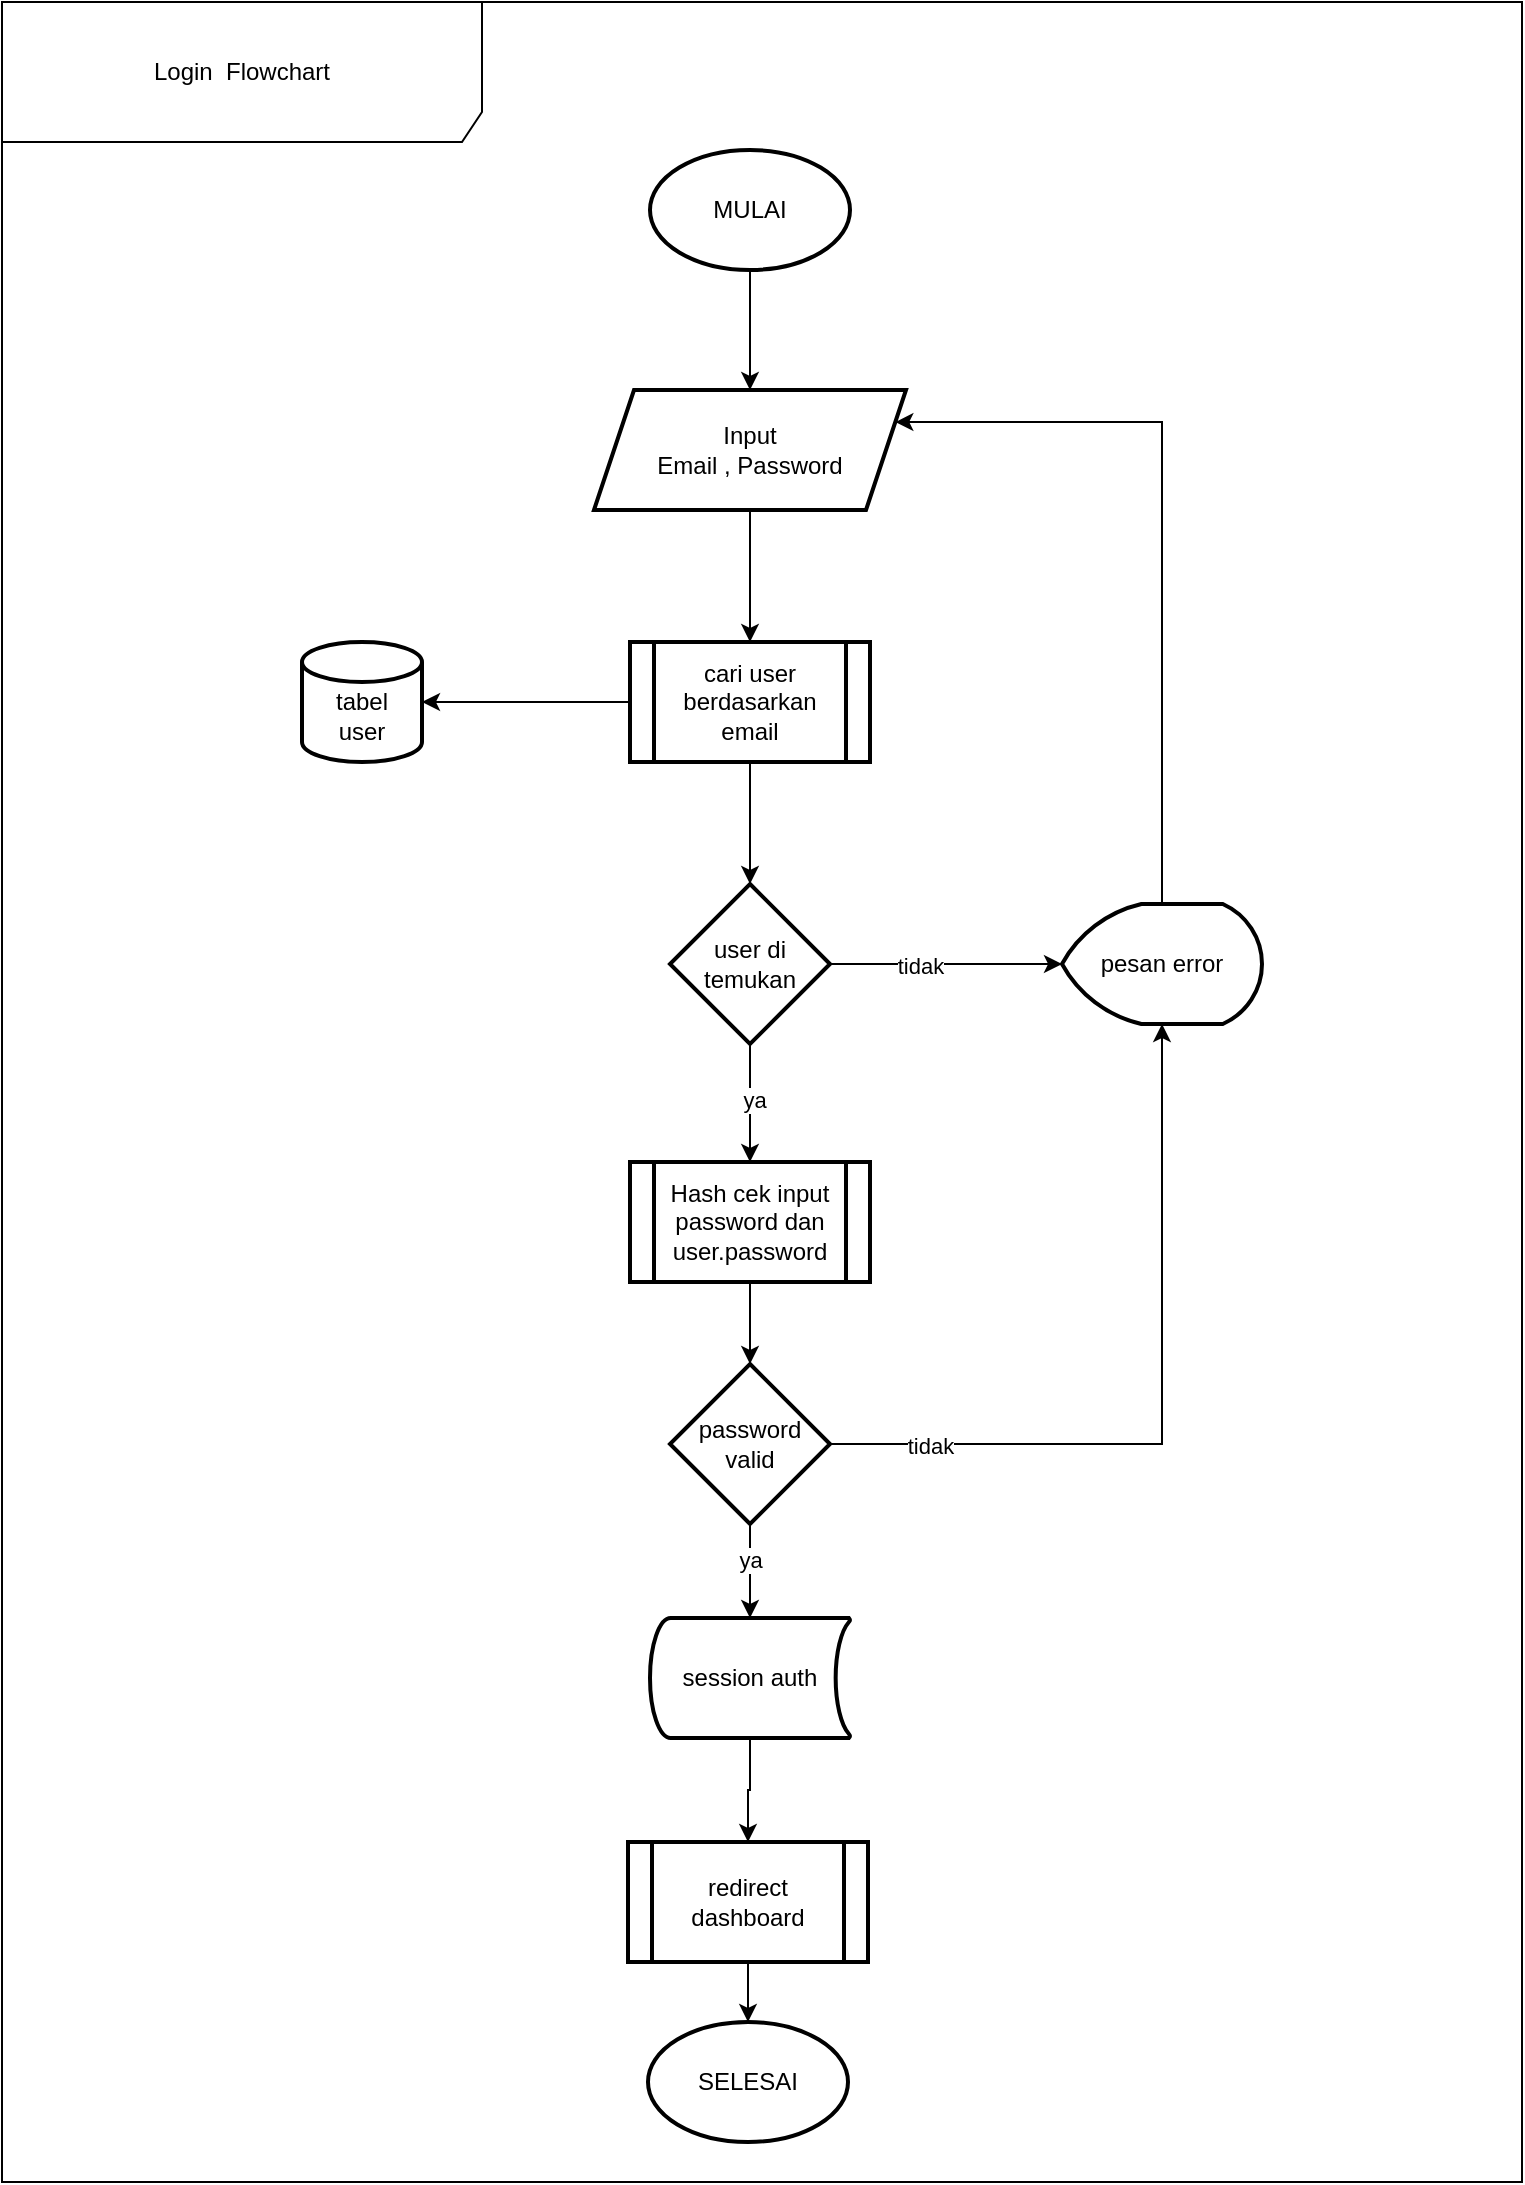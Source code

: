 <mxfile version="24.7.8" pages="6">
  <diagram name="login" id="SnjHP_tmjjaE1rrj2DOq">
    <mxGraphModel dx="880" dy="572" grid="1" gridSize="10" guides="1" tooltips="1" connect="1" arrows="1" fold="1" page="1" pageScale="1" pageWidth="827" pageHeight="1169" background="#FFFFFF" math="0" shadow="0">
      <root>
        <mxCell id="0" />
        <mxCell id="1" parent="0" />
        <mxCell id="gkY0Bc8icigIVwQfCu7p-46" value="Login&amp;nbsp; Flowchart" style="shape=umlFrame;whiteSpace=wrap;html=1;pointerEvents=0;width=240;height=70;" parent="1" vertex="1">
          <mxGeometry x="40" y="40" width="760" height="1090" as="geometry" />
        </mxCell>
        <mxCell id="gkY0Bc8icigIVwQfCu7p-121" value="" style="edgeStyle=orthogonalEdgeStyle;rounded=0;orthogonalLoop=1;jettySize=auto;html=1;" parent="1" source="gkY0Bc8icigIVwQfCu7p-114" target="gkY0Bc8icigIVwQfCu7p-120" edge="1">
          <mxGeometry relative="1" as="geometry" />
        </mxCell>
        <mxCell id="gkY0Bc8icigIVwQfCu7p-114" value="MULAI" style="strokeWidth=2;html=1;shape=mxgraph.flowchart.start_1;whiteSpace=wrap;" parent="1" vertex="1">
          <mxGeometry x="364" y="114" width="100" height="60" as="geometry" />
        </mxCell>
        <mxCell id="gkY0Bc8icigIVwQfCu7p-126" value="" style="edgeStyle=orthogonalEdgeStyle;rounded=0;orthogonalLoop=1;jettySize=auto;html=1;" parent="1" source="gkY0Bc8icigIVwQfCu7p-120" target="gkY0Bc8icigIVwQfCu7p-125" edge="1">
          <mxGeometry relative="1" as="geometry" />
        </mxCell>
        <mxCell id="gkY0Bc8icigIVwQfCu7p-120" value="Input&lt;div&gt;Email , Password&lt;/div&gt;" style="shape=parallelogram;perimeter=parallelogramPerimeter;whiteSpace=wrap;html=1;fixedSize=1;strokeWidth=2;" parent="1" vertex="1">
          <mxGeometry x="336" y="234" width="156" height="60" as="geometry" />
        </mxCell>
        <mxCell id="gkY0Bc8icigIVwQfCu7p-130" value="" style="edgeStyle=orthogonalEdgeStyle;rounded=0;orthogonalLoop=1;jettySize=auto;html=1;" parent="1" source="gkY0Bc8icigIVwQfCu7p-125" target="gkY0Bc8icigIVwQfCu7p-129" edge="1">
          <mxGeometry relative="1" as="geometry" />
        </mxCell>
        <mxCell id="gkY0Bc8icigIVwQfCu7p-125" value="cari user berdasarkan email" style="shape=process;whiteSpace=wrap;html=1;backgroundOutline=1;strokeWidth=2;" parent="1" vertex="1">
          <mxGeometry x="354" y="360" width="120" height="60" as="geometry" />
        </mxCell>
        <mxCell id="gkY0Bc8icigIVwQfCu7p-127" value="&lt;div&gt;&lt;br&gt;&lt;/div&gt;tabel&lt;div&gt;user&lt;/div&gt;" style="strokeWidth=2;html=1;shape=mxgraph.flowchart.database;whiteSpace=wrap;" parent="1" vertex="1">
          <mxGeometry x="190" y="360" width="60" height="60" as="geometry" />
        </mxCell>
        <mxCell id="gkY0Bc8icigIVwQfCu7p-128" style="edgeStyle=orthogonalEdgeStyle;rounded=0;orthogonalLoop=1;jettySize=auto;html=1;exitX=0;exitY=0.5;exitDx=0;exitDy=0;entryX=1;entryY=0.5;entryDx=0;entryDy=0;entryPerimeter=0;" parent="1" source="gkY0Bc8icigIVwQfCu7p-125" target="gkY0Bc8icigIVwQfCu7p-127" edge="1">
          <mxGeometry relative="1" as="geometry" />
        </mxCell>
        <mxCell id="gkY0Bc8icigIVwQfCu7p-136" value="" style="edgeStyle=orthogonalEdgeStyle;rounded=0;orthogonalLoop=1;jettySize=auto;html=1;" parent="1" source="gkY0Bc8icigIVwQfCu7p-129" target="gkY0Bc8icigIVwQfCu7p-135" edge="1">
          <mxGeometry relative="1" as="geometry" />
        </mxCell>
        <mxCell id="gkY0Bc8icigIVwQfCu7p-145" value="ya" style="edgeLabel;html=1;align=center;verticalAlign=middle;resizable=0;points=[];" parent="gkY0Bc8icigIVwQfCu7p-136" vertex="1" connectable="0">
          <mxGeometry x="-0.056" y="2" relative="1" as="geometry">
            <mxPoint as="offset" />
          </mxGeometry>
        </mxCell>
        <mxCell id="gkY0Bc8icigIVwQfCu7p-129" value="user di temukan" style="rhombus;whiteSpace=wrap;html=1;strokeWidth=2;" parent="1" vertex="1">
          <mxGeometry x="374" y="481" width="80" height="80" as="geometry" />
        </mxCell>
        <mxCell id="gkY0Bc8icigIVwQfCu7p-138" value="" style="edgeStyle=orthogonalEdgeStyle;rounded=0;orthogonalLoop=1;jettySize=auto;html=1;entryX=0.5;entryY=0;entryDx=0;entryDy=0;" parent="1" source="gkY0Bc8icigIVwQfCu7p-135" target="gkY0Bc8icigIVwQfCu7p-137" edge="1">
          <mxGeometry relative="1" as="geometry">
            <mxPoint x="414" y="750" as="targetPoint" />
          </mxGeometry>
        </mxCell>
        <mxCell id="gkY0Bc8icigIVwQfCu7p-135" value="Hash cek input password dan user.password" style="shape=process;whiteSpace=wrap;html=1;backgroundOutline=1;strokeWidth=2;" parent="1" vertex="1">
          <mxGeometry x="354" y="620" width="120" height="60" as="geometry" />
        </mxCell>
        <mxCell id="gkY0Bc8icigIVwQfCu7p-147" value="" style="edgeStyle=orthogonalEdgeStyle;rounded=0;orthogonalLoop=1;jettySize=auto;html=1;" parent="1" source="gkY0Bc8icigIVwQfCu7p-137" target="gkY0Bc8icigIVwQfCu7p-146" edge="1">
          <mxGeometry relative="1" as="geometry" />
        </mxCell>
        <mxCell id="gkY0Bc8icigIVwQfCu7p-148" value="ya" style="edgeLabel;html=1;align=center;verticalAlign=middle;resizable=0;points=[];" parent="gkY0Bc8icigIVwQfCu7p-147" vertex="1" connectable="0">
          <mxGeometry x="-0.256" relative="1" as="geometry">
            <mxPoint as="offset" />
          </mxGeometry>
        </mxCell>
        <mxCell id="gkY0Bc8icigIVwQfCu7p-137" value="password&lt;div&gt;valid&lt;/div&gt;" style="rhombus;whiteSpace=wrap;html=1;strokeWidth=2;" parent="1" vertex="1">
          <mxGeometry x="374" y="721" width="80" height="80" as="geometry" />
        </mxCell>
        <mxCell id="gkY0Bc8icigIVwQfCu7p-142" style="edgeStyle=orthogonalEdgeStyle;rounded=0;orthogonalLoop=1;jettySize=auto;html=1;exitX=0.5;exitY=0;exitDx=0;exitDy=0;exitPerimeter=0;entryX=1;entryY=0.25;entryDx=0;entryDy=0;" parent="1" source="gkY0Bc8icigIVwQfCu7p-139" target="gkY0Bc8icigIVwQfCu7p-120" edge="1">
          <mxGeometry relative="1" as="geometry">
            <Array as="points">
              <mxPoint x="620" y="250" />
            </Array>
          </mxGeometry>
        </mxCell>
        <mxCell id="gkY0Bc8icigIVwQfCu7p-139" value="pesan error" style="strokeWidth=2;html=1;shape=mxgraph.flowchart.display;whiteSpace=wrap;" parent="1" vertex="1">
          <mxGeometry x="570" y="491" width="100" height="60" as="geometry" />
        </mxCell>
        <mxCell id="gkY0Bc8icigIVwQfCu7p-140" style="edgeStyle=orthogonalEdgeStyle;rounded=0;orthogonalLoop=1;jettySize=auto;html=1;entryX=0;entryY=0.5;entryDx=0;entryDy=0;entryPerimeter=0;" parent="1" source="gkY0Bc8icigIVwQfCu7p-129" target="gkY0Bc8icigIVwQfCu7p-139" edge="1">
          <mxGeometry relative="1" as="geometry" />
        </mxCell>
        <mxCell id="gkY0Bc8icigIVwQfCu7p-143" value="tidak" style="edgeLabel;html=1;align=center;verticalAlign=middle;resizable=0;points=[];" parent="gkY0Bc8icigIVwQfCu7p-140" vertex="1" connectable="0">
          <mxGeometry x="-0.228" y="-1" relative="1" as="geometry">
            <mxPoint as="offset" />
          </mxGeometry>
        </mxCell>
        <mxCell id="gkY0Bc8icigIVwQfCu7p-141" style="edgeStyle=orthogonalEdgeStyle;rounded=0;orthogonalLoop=1;jettySize=auto;html=1;exitX=1;exitY=0.5;exitDx=0;exitDy=0;entryX=0.5;entryY=1;entryDx=0;entryDy=0;entryPerimeter=0;" parent="1" source="gkY0Bc8icigIVwQfCu7p-137" target="gkY0Bc8icigIVwQfCu7p-139" edge="1">
          <mxGeometry relative="1" as="geometry" />
        </mxCell>
        <mxCell id="gkY0Bc8icigIVwQfCu7p-144" value="tidak" style="edgeLabel;html=1;align=center;verticalAlign=middle;resizable=0;points=[];" parent="gkY0Bc8icigIVwQfCu7p-141" vertex="1" connectable="0">
          <mxGeometry x="-0.737" y="-1" relative="1" as="geometry">
            <mxPoint as="offset" />
          </mxGeometry>
        </mxCell>
        <mxCell id="gkY0Bc8icigIVwQfCu7p-150" value="" style="edgeStyle=orthogonalEdgeStyle;rounded=0;orthogonalLoop=1;jettySize=auto;html=1;" parent="1" source="gkY0Bc8icigIVwQfCu7p-146" target="gkY0Bc8icigIVwQfCu7p-149" edge="1">
          <mxGeometry relative="1" as="geometry" />
        </mxCell>
        <mxCell id="gkY0Bc8icigIVwQfCu7p-146" value="session auth" style="strokeWidth=2;html=1;shape=mxgraph.flowchart.stored_data;whiteSpace=wrap;" parent="1" vertex="1">
          <mxGeometry x="364" y="848" width="100" height="60" as="geometry" />
        </mxCell>
        <mxCell id="gkY0Bc8icigIVwQfCu7p-152" value="" style="edgeStyle=orthogonalEdgeStyle;rounded=0;orthogonalLoop=1;jettySize=auto;html=1;" parent="1" source="gkY0Bc8icigIVwQfCu7p-149" target="gkY0Bc8icigIVwQfCu7p-151" edge="1">
          <mxGeometry relative="1" as="geometry" />
        </mxCell>
        <mxCell id="gkY0Bc8icigIVwQfCu7p-149" value="redirect dashboard" style="shape=process;whiteSpace=wrap;html=1;backgroundOutline=1;strokeWidth=2;" parent="1" vertex="1">
          <mxGeometry x="353" y="960" width="120" height="60" as="geometry" />
        </mxCell>
        <mxCell id="gkY0Bc8icigIVwQfCu7p-151" value="SELESAI" style="strokeWidth=2;html=1;shape=mxgraph.flowchart.start_1;whiteSpace=wrap;" parent="1" vertex="1">
          <mxGeometry x="363" y="1050" width="100" height="60" as="geometry" />
        </mxCell>
      </root>
    </mxGraphModel>
  </diagram>
  <diagram id="13RCBvN8jU5imontL4tD" name="register">
    <mxGraphModel dx="880" dy="572" grid="1" gridSize="10" guides="1" tooltips="1" connect="1" arrows="1" fold="1" page="1" pageScale="1" pageWidth="827" pageHeight="1169" background="#ffffff" math="0" shadow="0">
      <root>
        <mxCell id="0" />
        <mxCell id="1" parent="0" />
        <mxCell id="SgEQEZhU4JVzdxtp4dsf-1" value="Register Flowchart" style="shape=umlFrame;whiteSpace=wrap;html=1;pointerEvents=0;width=240;height=70;" parent="1" vertex="1">
          <mxGeometry x="40" y="40" width="760" height="760" as="geometry" />
        </mxCell>
        <mxCell id="SgEQEZhU4JVzdxtp4dsf-2" value="" style="edgeStyle=orthogonalEdgeStyle;rounded=0;orthogonalLoop=1;jettySize=auto;html=1;" parent="1" source="SgEQEZhU4JVzdxtp4dsf-3" target="SgEQEZhU4JVzdxtp4dsf-5" edge="1">
          <mxGeometry relative="1" as="geometry" />
        </mxCell>
        <mxCell id="SgEQEZhU4JVzdxtp4dsf-3" value="MULAI" style="strokeWidth=2;html=1;shape=mxgraph.flowchart.start_1;whiteSpace=wrap;" parent="1" vertex="1">
          <mxGeometry x="364" y="114" width="100" height="60" as="geometry" />
        </mxCell>
        <mxCell id="SgEQEZhU4JVzdxtp4dsf-4" value="" style="edgeStyle=orthogonalEdgeStyle;rounded=0;orthogonalLoop=1;jettySize=auto;html=1;" parent="1" source="SgEQEZhU4JVzdxtp4dsf-5" target="SgEQEZhU4JVzdxtp4dsf-7" edge="1">
          <mxGeometry relative="1" as="geometry" />
        </mxCell>
        <mxCell id="SgEQEZhU4JVzdxtp4dsf-5" value="Input&lt;div&gt;Name ,Email , Password&lt;/div&gt;" style="shape=parallelogram;perimeter=parallelogramPerimeter;whiteSpace=wrap;html=1;fixedSize=1;strokeWidth=2;" parent="1" vertex="1">
          <mxGeometry x="336" y="234" width="156" height="60" as="geometry" />
        </mxCell>
        <mxCell id="SgEQEZhU4JVzdxtp4dsf-6" value="" style="edgeStyle=orthogonalEdgeStyle;rounded=0;orthogonalLoop=1;jettySize=auto;html=1;" parent="1" source="SgEQEZhU4JVzdxtp4dsf-7" target="SgEQEZhU4JVzdxtp4dsf-12" edge="1">
          <mxGeometry relative="1" as="geometry" />
        </mxCell>
        <mxCell id="SgEQEZhU4JVzdxtp4dsf-7" value="simpan data&amp;nbsp;" style="shape=process;whiteSpace=wrap;html=1;backgroundOutline=1;strokeWidth=2;" parent="1" vertex="1">
          <mxGeometry x="354" y="360" width="120" height="60" as="geometry" />
        </mxCell>
        <mxCell id="SgEQEZhU4JVzdxtp4dsf-8" value="&lt;div&gt;&lt;br&gt;&lt;/div&gt;tabel&lt;div&gt;user&lt;/div&gt;" style="strokeWidth=2;html=1;shape=mxgraph.flowchart.database;whiteSpace=wrap;" parent="1" vertex="1">
          <mxGeometry x="190" y="360" width="60" height="60" as="geometry" />
        </mxCell>
        <mxCell id="SgEQEZhU4JVzdxtp4dsf-9" style="edgeStyle=orthogonalEdgeStyle;rounded=0;orthogonalLoop=1;jettySize=auto;html=1;exitX=0;exitY=0.5;exitDx=0;exitDy=0;entryX=1;entryY=0.5;entryDx=0;entryDy=0;entryPerimeter=0;" parent="1" source="SgEQEZhU4JVzdxtp4dsf-7" target="SgEQEZhU4JVzdxtp4dsf-8" edge="1">
          <mxGeometry relative="1" as="geometry" />
        </mxCell>
        <mxCell id="d-xShPehd0ByG8JXexqW-2" style="edgeStyle=orthogonalEdgeStyle;rounded=0;orthogonalLoop=1;jettySize=auto;html=1;exitX=0.5;exitY=1;exitDx=0;exitDy=0;entryX=0.5;entryY=0;entryDx=0;entryDy=0;" parent="1" source="SgEQEZhU4JVzdxtp4dsf-12" target="SgEQEZhU4JVzdxtp4dsf-27" edge="1">
          <mxGeometry relative="1" as="geometry" />
        </mxCell>
        <mxCell id="SgEQEZhU4JVzdxtp4dsf-12" value="data tersimpan" style="rhombus;whiteSpace=wrap;html=1;strokeWidth=2;" parent="1" vertex="1">
          <mxGeometry x="374" y="481" width="80" height="80" as="geometry" />
        </mxCell>
        <mxCell id="SgEQEZhU4JVzdxtp4dsf-18" style="edgeStyle=orthogonalEdgeStyle;rounded=0;orthogonalLoop=1;jettySize=auto;html=1;exitX=0.5;exitY=0;exitDx=0;exitDy=0;exitPerimeter=0;entryX=1;entryY=0.25;entryDx=0;entryDy=0;" parent="1" source="SgEQEZhU4JVzdxtp4dsf-19" target="SgEQEZhU4JVzdxtp4dsf-5" edge="1">
          <mxGeometry relative="1" as="geometry">
            <Array as="points">
              <mxPoint x="620" y="250" />
            </Array>
          </mxGeometry>
        </mxCell>
        <mxCell id="SgEQEZhU4JVzdxtp4dsf-19" value="pesan error" style="strokeWidth=2;html=1;shape=mxgraph.flowchart.display;whiteSpace=wrap;" parent="1" vertex="1">
          <mxGeometry x="570" y="491" width="100" height="60" as="geometry" />
        </mxCell>
        <mxCell id="SgEQEZhU4JVzdxtp4dsf-20" style="edgeStyle=orthogonalEdgeStyle;rounded=0;orthogonalLoop=1;jettySize=auto;html=1;entryX=0;entryY=0.5;entryDx=0;entryDy=0;entryPerimeter=0;" parent="1" source="SgEQEZhU4JVzdxtp4dsf-12" target="SgEQEZhU4JVzdxtp4dsf-19" edge="1">
          <mxGeometry relative="1" as="geometry" />
        </mxCell>
        <mxCell id="SgEQEZhU4JVzdxtp4dsf-21" value="tidak" style="edgeLabel;html=1;align=center;verticalAlign=middle;resizable=0;points=[];" parent="SgEQEZhU4JVzdxtp4dsf-20" vertex="1" connectable="0">
          <mxGeometry x="-0.228" y="-1" relative="1" as="geometry">
            <mxPoint as="offset" />
          </mxGeometry>
        </mxCell>
        <mxCell id="SgEQEZhU4JVzdxtp4dsf-26" value="" style="edgeStyle=orthogonalEdgeStyle;rounded=0;orthogonalLoop=1;jettySize=auto;html=1;" parent="1" source="SgEQEZhU4JVzdxtp4dsf-27" target="SgEQEZhU4JVzdxtp4dsf-28" edge="1">
          <mxGeometry relative="1" as="geometry" />
        </mxCell>
        <mxCell id="SgEQEZhU4JVzdxtp4dsf-27" value="redirect&amp;nbsp;&lt;div&gt;Login Page&lt;/div&gt;" style="shape=process;whiteSpace=wrap;html=1;backgroundOutline=1;strokeWidth=2;" parent="1" vertex="1">
          <mxGeometry x="354" y="620" width="120" height="60" as="geometry" />
        </mxCell>
        <mxCell id="SgEQEZhU4JVzdxtp4dsf-28" value="SELESAI" style="strokeWidth=2;html=1;shape=mxgraph.flowchart.start_1;whiteSpace=wrap;" parent="1" vertex="1">
          <mxGeometry x="364" y="710" width="100" height="60" as="geometry" />
        </mxCell>
      </root>
    </mxGraphModel>
  </diagram>
  <diagram id="ASdYGad8jf27sALTEkHe" name="todo">
    <mxGraphModel dx="1100" dy="715" grid="1" gridSize="10" guides="1" tooltips="1" connect="1" arrows="1" fold="1" page="1" pageScale="1" pageWidth="827" pageHeight="1169" background="#ffffff" math="0" shadow="0">
      <root>
        <mxCell id="0" />
        <mxCell id="1" parent="0" />
        <mxCell id="ULCK67-0smndETf9dJ8r-1" value="Todo FlowChart" style="shape=umlFrame;whiteSpace=wrap;html=1;pointerEvents=0;width=240;height=70;" vertex="1" parent="1">
          <mxGeometry x="20" y="10" width="780" height="1140" as="geometry" />
        </mxCell>
        <mxCell id="ULCK67-0smndETf9dJ8r-29" value="" style="edgeStyle=orthogonalEdgeStyle;rounded=0;orthogonalLoop=1;jettySize=auto;html=1;" edge="1" parent="1" source="ULCK67-0smndETf9dJ8r-3" target="ULCK67-0smndETf9dJ8r-28">
          <mxGeometry relative="1" as="geometry" />
        </mxCell>
        <mxCell id="ULCK67-0smndETf9dJ8r-3" value="MULAI" style="strokeWidth=2;html=1;shape=mxgraph.flowchart.start_1;whiteSpace=wrap;" vertex="1" parent="1">
          <mxGeometry x="364" y="30" width="100" height="60" as="geometry" />
        </mxCell>
        <mxCell id="ULCK67-0smndETf9dJ8r-31" value="" style="edgeStyle=orthogonalEdgeStyle;rounded=0;orthogonalLoop=1;jettySize=auto;html=1;entryX=0.5;entryY=0;entryDx=0;entryDy=0;exitX=0.5;exitY=1;exitDx=0;exitDy=0;exitPerimeter=0;" edge="1" parent="1" source="ULCK67-0smndETf9dJ8r-28" target="ULCK67-0smndETf9dJ8r-36">
          <mxGeometry relative="1" as="geometry">
            <mxPoint x="160" y="240.0" as="targetPoint" />
          </mxGeometry>
        </mxCell>
        <mxCell id="ULCK67-0smndETf9dJ8r-33" value="" style="edgeStyle=orthogonalEdgeStyle;rounded=0;orthogonalLoop=1;jettySize=auto;html=1;entryX=0.5;entryY=0;entryDx=0;entryDy=0;" edge="1" parent="1" source="ULCK67-0smndETf9dJ8r-28" target="ULCK67-0smndETf9dJ8r-37">
          <mxGeometry relative="1" as="geometry">
            <mxPoint x="414" y="240" as="targetPoint" />
          </mxGeometry>
        </mxCell>
        <mxCell id="ULCK67-0smndETf9dJ8r-35" value="" style="edgeStyle=orthogonalEdgeStyle;rounded=0;orthogonalLoop=1;jettySize=auto;html=1;entryX=0.5;entryY=0;entryDx=0;entryDy=0;exitX=0.5;exitY=1;exitDx=0;exitDy=0;exitPerimeter=0;" edge="1" parent="1" source="ULCK67-0smndETf9dJ8r-28" target="ULCK67-0smndETf9dJ8r-38">
          <mxGeometry relative="1" as="geometry">
            <mxPoint x="680.0" y="240.0" as="targetPoint" />
          </mxGeometry>
        </mxCell>
        <mxCell id="ULCK67-0smndETf9dJ8r-28" value="Tampilkan List&lt;div&gt;TODO&lt;/div&gt;" style="strokeWidth=2;html=1;shape=mxgraph.flowchart.display;whiteSpace=wrap;" vertex="1" parent="1">
          <mxGeometry x="364" y="140" width="100" height="60" as="geometry" />
        </mxCell>
        <mxCell id="ULCK67-0smndETf9dJ8r-46" value="" style="edgeStyle=orthogonalEdgeStyle;rounded=0;orthogonalLoop=1;jettySize=auto;html=1;" edge="1" parent="1" source="ULCK67-0smndETf9dJ8r-36" target="ULCK67-0smndETf9dJ8r-45">
          <mxGeometry relative="1" as="geometry" />
        </mxCell>
        <mxCell id="ULCK67-0smndETf9dJ8r-36" value="Edit Todo" style="rounded=1;whiteSpace=wrap;html=1;absoluteArcSize=1;arcSize=14;strokeWidth=2;" vertex="1" parent="1">
          <mxGeometry x="110" y="260" width="100" height="40" as="geometry" />
        </mxCell>
        <mxCell id="ULCK67-0smndETf9dJ8r-44" value="" style="edgeStyle=orthogonalEdgeStyle;rounded=0;orthogonalLoop=1;jettySize=auto;html=1;" edge="1" parent="1" source="ULCK67-0smndETf9dJ8r-37" target="ULCK67-0smndETf9dJ8r-43">
          <mxGeometry relative="1" as="geometry" />
        </mxCell>
        <mxCell id="ULCK67-0smndETf9dJ8r-37" value="Tambah Todo" style="rounded=1;whiteSpace=wrap;html=1;absoluteArcSize=1;arcSize=14;strokeWidth=2;" vertex="1" parent="1">
          <mxGeometry x="364" y="260" width="100" height="40" as="geometry" />
        </mxCell>
        <mxCell id="ULCK67-0smndETf9dJ8r-40" value="" style="edgeStyle=orthogonalEdgeStyle;rounded=0;orthogonalLoop=1;jettySize=auto;html=1;" edge="1" parent="1" source="ULCK67-0smndETf9dJ8r-38" target="ULCK67-0smndETf9dJ8r-39">
          <mxGeometry relative="1" as="geometry" />
        </mxCell>
        <mxCell id="ULCK67-0smndETf9dJ8r-38" value="hapus Todo" style="rounded=1;whiteSpace=wrap;html=1;absoluteArcSize=1;arcSize=14;strokeWidth=2;" vertex="1" parent="1">
          <mxGeometry x="600" y="260" width="100" height="40" as="geometry" />
        </mxCell>
        <mxCell id="ULCK67-0smndETf9dJ8r-67" value="" style="edgeStyle=orthogonalEdgeStyle;rounded=0;orthogonalLoop=1;jettySize=auto;html=1;" edge="1" parent="1" source="ULCK67-0smndETf9dJ8r-39" target="ULCK67-0smndETf9dJ8r-66">
          <mxGeometry relative="1" as="geometry" />
        </mxCell>
        <mxCell id="ULCK67-0smndETf9dJ8r-39" value="confirmasi&lt;div&gt;hapus&lt;/div&gt;" style="rhombus;whiteSpace=wrap;html=1;rounded=1;arcSize=14;strokeWidth=2;" vertex="1" parent="1">
          <mxGeometry x="610" y="360" width="80" height="80" as="geometry" />
        </mxCell>
        <mxCell id="ULCK67-0smndETf9dJ8r-42" style="edgeStyle=orthogonalEdgeStyle;rounded=0;orthogonalLoop=1;jettySize=auto;html=1;exitX=1;exitY=0.5;exitDx=0;exitDy=0;entryX=1;entryY=0.5;entryDx=0;entryDy=0;entryPerimeter=0;" edge="1" parent="1" source="ULCK67-0smndETf9dJ8r-39" target="ULCK67-0smndETf9dJ8r-28">
          <mxGeometry relative="1" as="geometry">
            <Array as="points">
              <mxPoint x="760" y="400" />
              <mxPoint x="760" y="170" />
            </Array>
          </mxGeometry>
        </mxCell>
        <mxCell id="ULCK67-0smndETf9dJ8r-64" value="tidak" style="edgeLabel;html=1;align=center;verticalAlign=middle;resizable=0;points=[];" vertex="1" connectable="0" parent="ULCK67-0smndETf9dJ8r-42">
          <mxGeometry x="-0.883" y="4" relative="1" as="geometry">
            <mxPoint as="offset" />
          </mxGeometry>
        </mxCell>
        <mxCell id="ULCK67-0smndETf9dJ8r-51" style="edgeStyle=orthogonalEdgeStyle;rounded=0;orthogonalLoop=1;jettySize=auto;html=1;entryX=0.5;entryY=0;entryDx=0;entryDy=0;entryPerimeter=0;" edge="1" parent="1" source="ULCK67-0smndETf9dJ8r-43" target="ULCK67-0smndETf9dJ8r-53">
          <mxGeometry relative="1" as="geometry">
            <mxPoint x="280" y="550" as="targetPoint" />
          </mxGeometry>
        </mxCell>
        <mxCell id="ULCK67-0smndETf9dJ8r-43" value="input&lt;div&gt;&lt;b&gt;todo name,&lt;/b&gt;&lt;/div&gt;&lt;div&gt;&lt;b&gt;description,&lt;/b&gt;&lt;/div&gt;&lt;div&gt;&lt;b&gt;due_date ,&lt;/b&gt;&lt;/div&gt;&lt;div&gt;&lt;b&gt;priority,&lt;/b&gt;&lt;/div&gt;&lt;div&gt;&lt;b&gt;status&lt;/b&gt;&lt;/div&gt;" style="shape=parallelogram;perimeter=parallelogramPerimeter;whiteSpace=wrap;html=1;fixedSize=1;rounded=1;arcSize=14;strokeWidth=2;" vertex="1" parent="1">
          <mxGeometry x="314" y="360" width="200" height="100" as="geometry" />
        </mxCell>
        <mxCell id="ULCK67-0smndETf9dJ8r-50" value="" style="edgeStyle=orthogonalEdgeStyle;rounded=0;orthogonalLoop=1;jettySize=auto;html=1;entryX=0.5;entryY=0;entryDx=0;entryDy=0;entryPerimeter=0;" edge="1" parent="1" source="ULCK67-0smndETf9dJ8r-45" target="ULCK67-0smndETf9dJ8r-53">
          <mxGeometry relative="1" as="geometry">
            <mxPoint x="280" y="550" as="targetPoint" />
          </mxGeometry>
        </mxCell>
        <mxCell id="ULCK67-0smndETf9dJ8r-45" value="input new&lt;div&gt;&lt;b&gt;todo name,&lt;/b&gt;&lt;/div&gt;&lt;div&gt;&lt;b&gt;description,&lt;/b&gt;&lt;/div&gt;&lt;div&gt;&lt;b&gt;due_date ,&lt;/b&gt;&lt;/div&gt;&lt;div&gt;&lt;b&gt;priority,&lt;/b&gt;&lt;/div&gt;&lt;div&gt;&lt;b&gt;status&lt;/b&gt;&lt;/div&gt;" style="shape=parallelogram;perimeter=parallelogramPerimeter;whiteSpace=wrap;html=1;fixedSize=1;rounded=1;arcSize=14;strokeWidth=2;" vertex="1" parent="1">
          <mxGeometry x="60" y="360" width="200" height="100" as="geometry" />
        </mxCell>
        <mxCell id="ULCK67-0smndETf9dJ8r-56" value="" style="edgeStyle=orthogonalEdgeStyle;rounded=0;orthogonalLoop=1;jettySize=auto;html=1;" edge="1" parent="1" source="ULCK67-0smndETf9dJ8r-53" target="ULCK67-0smndETf9dJ8r-55">
          <mxGeometry relative="1" as="geometry" />
        </mxCell>
        <mxCell id="ULCK67-0smndETf9dJ8r-57" value="tidak valid" style="edgeLabel;html=1;align=center;verticalAlign=middle;resizable=0;points=[];" vertex="1" connectable="0" parent="ULCK67-0smndETf9dJ8r-56">
          <mxGeometry x="-0.083" y="-1" relative="1" as="geometry">
            <mxPoint as="offset" />
          </mxGeometry>
        </mxCell>
        <mxCell id="ULCK67-0smndETf9dJ8r-59" value="" style="edgeStyle=orthogonalEdgeStyle;rounded=0;orthogonalLoop=1;jettySize=auto;html=1;" edge="1" parent="1" source="ULCK67-0smndETf9dJ8r-53" target="ULCK67-0smndETf9dJ8r-58">
          <mxGeometry relative="1" as="geometry" />
        </mxCell>
        <mxCell id="ULCK67-0smndETf9dJ8r-80" value="Valid" style="edgeLabel;html=1;align=center;verticalAlign=middle;resizable=0;points=[];" vertex="1" connectable="0" parent="ULCK67-0smndETf9dJ8r-59">
          <mxGeometry x="-0.075" y="3" relative="1" as="geometry">
            <mxPoint y="1" as="offset" />
          </mxGeometry>
        </mxCell>
        <mxCell id="ULCK67-0smndETf9dJ8r-53" value="validasi input" style="strokeWidth=2;html=1;shape=mxgraph.flowchart.decision;whiteSpace=wrap;" vertex="1" parent="1">
          <mxGeometry x="230" y="535" width="100" height="100" as="geometry" />
        </mxCell>
        <mxCell id="ULCK67-0smndETf9dJ8r-55" value="pesan error" style="strokeWidth=2;html=1;shape=mxgraph.flowchart.display;whiteSpace=wrap;" vertex="1" parent="1">
          <mxGeometry x="60" y="554" width="100" height="60" as="geometry" />
        </mxCell>
        <mxCell id="ULCK67-0smndETf9dJ8r-58" value="update&amp;nbsp;&lt;div&gt;database&lt;/div&gt;" style="shape=process;whiteSpace=wrap;html=1;backgroundOutline=1;strokeWidth=2;" vertex="1" parent="1">
          <mxGeometry x="430" y="555" width="120" height="60" as="geometry" />
        </mxCell>
        <mxCell id="ULCK67-0smndETf9dJ8r-70" value="" style="edgeStyle=orthogonalEdgeStyle;rounded=0;orthogonalLoop=1;jettySize=auto;html=1;" edge="1" parent="1" source="ULCK67-0smndETf9dJ8r-60" target="ULCK67-0smndETf9dJ8r-69">
          <mxGeometry relative="1" as="geometry" />
        </mxCell>
        <mxCell id="ULCK67-0smndETf9dJ8r-60" value="&lt;div&gt;&lt;br&gt;&lt;/div&gt;database" style="strokeWidth=2;html=1;shape=mxgraph.flowchart.database;whiteSpace=wrap;" vertex="1" parent="1">
          <mxGeometry x="430" y="680" width="120" height="80" as="geometry" />
        </mxCell>
        <mxCell id="ULCK67-0smndETf9dJ8r-62" style="edgeStyle=orthogonalEdgeStyle;rounded=0;orthogonalLoop=1;jettySize=auto;html=1;exitX=0.5;exitY=1;exitDx=0;exitDy=0;entryX=0.5;entryY=0;entryDx=0;entryDy=0;entryPerimeter=0;" edge="1" parent="1" source="ULCK67-0smndETf9dJ8r-58" target="ULCK67-0smndETf9dJ8r-60">
          <mxGeometry relative="1" as="geometry" />
        </mxCell>
        <mxCell id="ULCK67-0smndETf9dJ8r-68" style="edgeStyle=orthogonalEdgeStyle;rounded=0;orthogonalLoop=1;jettySize=auto;html=1;exitX=0.5;exitY=1;exitDx=0;exitDy=0;entryX=1;entryY=0.5;entryDx=0;entryDy=0;" edge="1" parent="1" source="ULCK67-0smndETf9dJ8r-66" target="ULCK67-0smndETf9dJ8r-58">
          <mxGeometry relative="1" as="geometry" />
        </mxCell>
        <mxCell id="ULCK67-0smndETf9dJ8r-66" value="delete todo" style="shape=process;whiteSpace=wrap;html=1;backgroundOutline=1;rounded=1;arcSize=14;strokeWidth=2;" vertex="1" parent="1">
          <mxGeometry x="590" y="480" width="120" height="60" as="geometry" />
        </mxCell>
        <mxCell id="ULCK67-0smndETf9dJ8r-79" style="edgeStyle=orthogonalEdgeStyle;rounded=0;orthogonalLoop=1;jettySize=auto;html=1;" edge="1" parent="1" source="ULCK67-0smndETf9dJ8r-69" target="ULCK67-0smndETf9dJ8r-78">
          <mxGeometry relative="1" as="geometry" />
        </mxCell>
        <mxCell id="ULCK67-0smndETf9dJ8r-81" value="SUCCESS" style="edgeLabel;html=1;align=center;verticalAlign=middle;resizable=0;points=[];" vertex="1" connectable="0" parent="ULCK67-0smndETf9dJ8r-79">
          <mxGeometry x="-0.136" relative="1" as="geometry">
            <mxPoint as="offset" />
          </mxGeometry>
        </mxCell>
        <mxCell id="ULCK67-0smndETf9dJ8r-69" value="update&amp;nbsp;&lt;div&gt;database&amp;nbsp;&lt;/div&gt;&lt;div&gt;sukses&lt;/div&gt;" style="rhombus;whiteSpace=wrap;html=1;strokeWidth=2;" vertex="1" parent="1">
          <mxGeometry x="420" y="840" width="140" height="80" as="geometry" />
        </mxCell>
        <mxCell id="ULCK67-0smndETf9dJ8r-73" style="edgeStyle=orthogonalEdgeStyle;rounded=0;orthogonalLoop=1;jettySize=auto;html=1;entryX=0.5;entryY=1;entryDx=0;entryDy=0;entryPerimeter=0;" edge="1" parent="1" source="ULCK67-0smndETf9dJ8r-69" target="ULCK67-0smndETf9dJ8r-55">
          <mxGeometry relative="1" as="geometry" />
        </mxCell>
        <mxCell id="ULCK67-0smndETf9dJ8r-75" value="FAILED" style="edgeLabel;html=1;align=center;verticalAlign=middle;resizable=0;points=[];" vertex="1" connectable="0" parent="ULCK67-0smndETf9dJ8r-73">
          <mxGeometry x="-0.67" y="-1" relative="1" as="geometry">
            <mxPoint as="offset" />
          </mxGeometry>
        </mxCell>
        <mxCell id="ULCK67-0smndETf9dJ8r-74" style="edgeStyle=orthogonalEdgeStyle;rounded=0;orthogonalLoop=1;jettySize=auto;html=1;exitX=0;exitY=0.5;exitDx=0;exitDy=0;exitPerimeter=0;entryX=0;entryY=0.5;entryDx=0;entryDy=0;entryPerimeter=0;" edge="1" parent="1" source="ULCK67-0smndETf9dJ8r-55" target="ULCK67-0smndETf9dJ8r-28">
          <mxGeometry relative="1" as="geometry" />
        </mxCell>
        <mxCell id="ULCK67-0smndETf9dJ8r-78" value="SELESAI" style="strokeWidth=2;html=1;shape=mxgraph.flowchart.start_1;whiteSpace=wrap;" vertex="1" parent="1">
          <mxGeometry x="440" y="1060" width="100" height="60" as="geometry" />
        </mxCell>
      </root>
    </mxGraphModel>
  </diagram>
  <diagram id="ooqpwzupkm-dCrVx_ONC" name="erd">
    <mxGraphModel dx="1257" dy="817" grid="1" gridSize="10" guides="1" tooltips="1" connect="1" arrows="1" fold="1" page="1" pageScale="1" pageWidth="827" pageHeight="1169" background="#ffffff" math="0" shadow="0">
      <root>
        <mxCell id="0" />
        <mxCell id="1" parent="0" />
        <mxCell id="nt-XfeTgK_7K62Uy94VP-7" value="Users" style="shape=table;startSize=30;container=1;collapsible=1;childLayout=tableLayout;fixedRows=1;rowLines=0;fontStyle=1;align=center;resizeLast=1;html=1;" vertex="1" parent="1">
          <mxGeometry x="315" y="160" width="180" height="270" as="geometry" />
        </mxCell>
        <mxCell id="nt-XfeTgK_7K62Uy94VP-8" value="" style="shape=tableRow;horizontal=0;startSize=0;swimlaneHead=0;swimlaneBody=0;fillColor=none;collapsible=0;dropTarget=0;points=[[0,0.5],[1,0.5]];portConstraint=eastwest;top=0;left=0;right=0;bottom=1;" vertex="1" parent="nt-XfeTgK_7K62Uy94VP-7">
          <mxGeometry y="30" width="180" height="30" as="geometry" />
        </mxCell>
        <mxCell id="nt-XfeTgK_7K62Uy94VP-9" value="PK" style="shape=partialRectangle;connectable=0;fillColor=none;top=0;left=0;bottom=0;right=0;fontStyle=1;overflow=hidden;whiteSpace=wrap;html=1;" vertex="1" parent="nt-XfeTgK_7K62Uy94VP-8">
          <mxGeometry width="30" height="30" as="geometry">
            <mxRectangle width="30" height="30" as="alternateBounds" />
          </mxGeometry>
        </mxCell>
        <mxCell id="nt-XfeTgK_7K62Uy94VP-10" value="id" style="shape=partialRectangle;connectable=0;fillColor=none;top=0;left=0;bottom=0;right=0;align=left;spacingLeft=6;fontStyle=5;overflow=hidden;whiteSpace=wrap;html=1;" vertex="1" parent="nt-XfeTgK_7K62Uy94VP-8">
          <mxGeometry x="30" width="150" height="30" as="geometry">
            <mxRectangle width="150" height="30" as="alternateBounds" />
          </mxGeometry>
        </mxCell>
        <mxCell id="nt-XfeTgK_7K62Uy94VP-11" value="" style="shape=tableRow;horizontal=0;startSize=0;swimlaneHead=0;swimlaneBody=0;fillColor=none;collapsible=0;dropTarget=0;points=[[0,0.5],[1,0.5]];portConstraint=eastwest;top=0;left=0;right=0;bottom=0;" vertex="1" parent="nt-XfeTgK_7K62Uy94VP-7">
          <mxGeometry y="60" width="180" height="30" as="geometry" />
        </mxCell>
        <mxCell id="nt-XfeTgK_7K62Uy94VP-12" value="" style="shape=partialRectangle;connectable=0;fillColor=none;top=0;left=0;bottom=0;right=0;editable=1;overflow=hidden;whiteSpace=wrap;html=1;" vertex="1" parent="nt-XfeTgK_7K62Uy94VP-11">
          <mxGeometry width="30" height="30" as="geometry">
            <mxRectangle width="30" height="30" as="alternateBounds" />
          </mxGeometry>
        </mxCell>
        <mxCell id="nt-XfeTgK_7K62Uy94VP-13" value="email" style="shape=partialRectangle;connectable=0;fillColor=none;top=0;left=0;bottom=0;right=0;align=left;spacingLeft=6;overflow=hidden;whiteSpace=wrap;html=1;" vertex="1" parent="nt-XfeTgK_7K62Uy94VP-11">
          <mxGeometry x="30" width="150" height="30" as="geometry">
            <mxRectangle width="150" height="30" as="alternateBounds" />
          </mxGeometry>
        </mxCell>
        <mxCell id="nt-XfeTgK_7K62Uy94VP-14" value="" style="shape=tableRow;horizontal=0;startSize=0;swimlaneHead=0;swimlaneBody=0;fillColor=none;collapsible=0;dropTarget=0;points=[[0,0.5],[1,0.5]];portConstraint=eastwest;top=0;left=0;right=0;bottom=0;" vertex="1" parent="nt-XfeTgK_7K62Uy94VP-7">
          <mxGeometry y="90" width="180" height="30" as="geometry" />
        </mxCell>
        <mxCell id="nt-XfeTgK_7K62Uy94VP-15" value="" style="shape=partialRectangle;connectable=0;fillColor=none;top=0;left=0;bottom=0;right=0;editable=1;overflow=hidden;whiteSpace=wrap;html=1;" vertex="1" parent="nt-XfeTgK_7K62Uy94VP-14">
          <mxGeometry width="30" height="30" as="geometry">
            <mxRectangle width="30" height="30" as="alternateBounds" />
          </mxGeometry>
        </mxCell>
        <mxCell id="nt-XfeTgK_7K62Uy94VP-16" value="password" style="shape=partialRectangle;connectable=0;fillColor=none;top=0;left=0;bottom=0;right=0;align=left;spacingLeft=6;overflow=hidden;whiteSpace=wrap;html=1;" vertex="1" parent="nt-XfeTgK_7K62Uy94VP-14">
          <mxGeometry x="30" width="150" height="30" as="geometry">
            <mxRectangle width="150" height="30" as="alternateBounds" />
          </mxGeometry>
        </mxCell>
        <mxCell id="nt-XfeTgK_7K62Uy94VP-17" value="" style="shape=tableRow;horizontal=0;startSize=0;swimlaneHead=0;swimlaneBody=0;fillColor=none;collapsible=0;dropTarget=0;points=[[0,0.5],[1,0.5]];portConstraint=eastwest;top=0;left=0;right=0;bottom=0;" vertex="1" parent="nt-XfeTgK_7K62Uy94VP-7">
          <mxGeometry y="120" width="180" height="30" as="geometry" />
        </mxCell>
        <mxCell id="nt-XfeTgK_7K62Uy94VP-18" value="" style="shape=partialRectangle;connectable=0;fillColor=none;top=0;left=0;bottom=0;right=0;editable=1;overflow=hidden;whiteSpace=wrap;html=1;" vertex="1" parent="nt-XfeTgK_7K62Uy94VP-17">
          <mxGeometry width="30" height="30" as="geometry">
            <mxRectangle width="30" height="30" as="alternateBounds" />
          </mxGeometry>
        </mxCell>
        <mxCell id="nt-XfeTgK_7K62Uy94VP-19" value="name" style="shape=partialRectangle;connectable=0;fillColor=none;top=0;left=0;bottom=0;right=0;align=left;spacingLeft=6;overflow=hidden;whiteSpace=wrap;html=1;" vertex="1" parent="nt-XfeTgK_7K62Uy94VP-17">
          <mxGeometry x="30" width="150" height="30" as="geometry">
            <mxRectangle width="150" height="30" as="alternateBounds" />
          </mxGeometry>
        </mxCell>
        <mxCell id="nt-XfeTgK_7K62Uy94VP-27" value="" style="shape=tableRow;horizontal=0;startSize=0;swimlaneHead=0;swimlaneBody=0;fillColor=none;collapsible=0;dropTarget=0;points=[[0,0.5],[1,0.5]];portConstraint=eastwest;top=0;left=0;right=0;bottom=0;" vertex="1" parent="nt-XfeTgK_7K62Uy94VP-7">
          <mxGeometry y="150" width="180" height="30" as="geometry" />
        </mxCell>
        <mxCell id="nt-XfeTgK_7K62Uy94VP-28" value="" style="shape=partialRectangle;connectable=0;fillColor=none;top=0;left=0;bottom=0;right=0;editable=1;overflow=hidden;whiteSpace=wrap;html=1;" vertex="1" parent="nt-XfeTgK_7K62Uy94VP-27">
          <mxGeometry width="30" height="30" as="geometry">
            <mxRectangle width="30" height="30" as="alternateBounds" />
          </mxGeometry>
        </mxCell>
        <mxCell id="nt-XfeTgK_7K62Uy94VP-29" value="role" style="shape=partialRectangle;connectable=0;fillColor=none;top=0;left=0;bottom=0;right=0;align=left;spacingLeft=6;overflow=hidden;whiteSpace=wrap;html=1;" vertex="1" parent="nt-XfeTgK_7K62Uy94VP-27">
          <mxGeometry x="30" width="150" height="30" as="geometry">
            <mxRectangle width="150" height="30" as="alternateBounds" />
          </mxGeometry>
        </mxCell>
        <mxCell id="nt-XfeTgK_7K62Uy94VP-33" value="" style="shape=tableRow;horizontal=0;startSize=0;swimlaneHead=0;swimlaneBody=0;fillColor=none;collapsible=0;dropTarget=0;points=[[0,0.5],[1,0.5]];portConstraint=eastwest;top=0;left=0;right=0;bottom=0;" vertex="1" parent="nt-XfeTgK_7K62Uy94VP-7">
          <mxGeometry y="180" width="180" height="30" as="geometry" />
        </mxCell>
        <mxCell id="nt-XfeTgK_7K62Uy94VP-34" value="" style="shape=partialRectangle;connectable=0;fillColor=none;top=0;left=0;bottom=0;right=0;editable=1;overflow=hidden;whiteSpace=wrap;html=1;" vertex="1" parent="nt-XfeTgK_7K62Uy94VP-33">
          <mxGeometry width="30" height="30" as="geometry">
            <mxRectangle width="30" height="30" as="alternateBounds" />
          </mxGeometry>
        </mxCell>
        <mxCell id="nt-XfeTgK_7K62Uy94VP-35" value="created_at" style="shape=partialRectangle;connectable=0;fillColor=none;top=0;left=0;bottom=0;right=0;align=left;spacingLeft=6;overflow=hidden;whiteSpace=wrap;html=1;" vertex="1" parent="nt-XfeTgK_7K62Uy94VP-33">
          <mxGeometry x="30" width="150" height="30" as="geometry">
            <mxRectangle width="150" height="30" as="alternateBounds" />
          </mxGeometry>
        </mxCell>
        <mxCell id="nt-XfeTgK_7K62Uy94VP-36" value="" style="shape=tableRow;horizontal=0;startSize=0;swimlaneHead=0;swimlaneBody=0;fillColor=none;collapsible=0;dropTarget=0;points=[[0,0.5],[1,0.5]];portConstraint=eastwest;top=0;left=0;right=0;bottom=0;" vertex="1" parent="nt-XfeTgK_7K62Uy94VP-7">
          <mxGeometry y="210" width="180" height="30" as="geometry" />
        </mxCell>
        <mxCell id="nt-XfeTgK_7K62Uy94VP-37" value="" style="shape=partialRectangle;connectable=0;fillColor=none;top=0;left=0;bottom=0;right=0;editable=1;overflow=hidden;whiteSpace=wrap;html=1;" vertex="1" parent="nt-XfeTgK_7K62Uy94VP-36">
          <mxGeometry width="30" height="30" as="geometry">
            <mxRectangle width="30" height="30" as="alternateBounds" />
          </mxGeometry>
        </mxCell>
        <mxCell id="nt-XfeTgK_7K62Uy94VP-38" value="updated_at" style="shape=partialRectangle;connectable=0;fillColor=none;top=0;left=0;bottom=0;right=0;align=left;spacingLeft=6;overflow=hidden;whiteSpace=wrap;html=1;" vertex="1" parent="nt-XfeTgK_7K62Uy94VP-36">
          <mxGeometry x="30" width="150" height="30" as="geometry">
            <mxRectangle width="150" height="30" as="alternateBounds" />
          </mxGeometry>
        </mxCell>
        <mxCell id="nt-XfeTgK_7K62Uy94VP-20" value="" style="shape=tableRow;horizontal=0;startSize=0;swimlaneHead=0;swimlaneBody=0;fillColor=none;collapsible=0;dropTarget=0;points=[[0,0.5],[1,0.5]];portConstraint=eastwest;top=0;left=0;right=0;bottom=1;" vertex="1" parent="nt-XfeTgK_7K62Uy94VP-7">
          <mxGeometry y="240" width="180" height="30" as="geometry" />
        </mxCell>
        <mxCell id="nt-XfeTgK_7K62Uy94VP-21" value="" style="shape=partialRectangle;connectable=0;fillColor=none;top=0;left=0;bottom=0;right=0;fontStyle=1;overflow=hidden;whiteSpace=wrap;html=1;" vertex="1" parent="nt-XfeTgK_7K62Uy94VP-20">
          <mxGeometry width="30" height="30" as="geometry">
            <mxRectangle width="30" height="30" as="alternateBounds" />
          </mxGeometry>
        </mxCell>
        <mxCell id="nt-XfeTgK_7K62Uy94VP-22" value="" style="shape=partialRectangle;connectable=0;fillColor=none;top=0;left=0;bottom=0;right=0;align=left;spacingLeft=6;fontStyle=5;overflow=hidden;whiteSpace=wrap;html=1;" vertex="1" parent="nt-XfeTgK_7K62Uy94VP-20">
          <mxGeometry x="30" width="150" height="30" as="geometry">
            <mxRectangle width="150" height="30" as="alternateBounds" />
          </mxGeometry>
        </mxCell>
        <mxCell id="nt-XfeTgK_7K62Uy94VP-39" value="Tasks" style="shape=table;startSize=30;container=1;collapsible=1;childLayout=tableLayout;fixedRows=1;rowLines=0;fontStyle=1;align=center;resizeLast=1;html=1;" vertex="1" parent="1">
          <mxGeometry x="60" y="160" width="180" height="330" as="geometry" />
        </mxCell>
        <mxCell id="nt-XfeTgK_7K62Uy94VP-40" value="" style="shape=tableRow;horizontal=0;startSize=0;swimlaneHead=0;swimlaneBody=0;fillColor=none;collapsible=0;dropTarget=0;points=[[0,0.5],[1,0.5]];portConstraint=eastwest;top=0;left=0;right=0;bottom=1;" vertex="1" parent="nt-XfeTgK_7K62Uy94VP-39">
          <mxGeometry y="30" width="180" height="30" as="geometry" />
        </mxCell>
        <mxCell id="nt-XfeTgK_7K62Uy94VP-41" value="PK" style="shape=partialRectangle;connectable=0;fillColor=none;top=0;left=0;bottom=0;right=0;fontStyle=1;overflow=hidden;whiteSpace=wrap;html=1;" vertex="1" parent="nt-XfeTgK_7K62Uy94VP-40">
          <mxGeometry width="30" height="30" as="geometry">
            <mxRectangle width="30" height="30" as="alternateBounds" />
          </mxGeometry>
        </mxCell>
        <mxCell id="nt-XfeTgK_7K62Uy94VP-42" value="id" style="shape=partialRectangle;connectable=0;fillColor=none;top=0;left=0;bottom=0;right=0;align=left;spacingLeft=6;fontStyle=5;overflow=hidden;whiteSpace=wrap;html=1;" vertex="1" parent="nt-XfeTgK_7K62Uy94VP-40">
          <mxGeometry x="30" width="150" height="30" as="geometry">
            <mxRectangle width="150" height="30" as="alternateBounds" />
          </mxGeometry>
        </mxCell>
        <mxCell id="nt-XfeTgK_7K62Uy94VP-43" value="" style="shape=tableRow;horizontal=0;startSize=0;swimlaneHead=0;swimlaneBody=0;fillColor=none;collapsible=0;dropTarget=0;points=[[0,0.5],[1,0.5]];portConstraint=eastwest;top=0;left=0;right=0;bottom=0;" vertex="1" parent="nt-XfeTgK_7K62Uy94VP-39">
          <mxGeometry y="60" width="180" height="30" as="geometry" />
        </mxCell>
        <mxCell id="nt-XfeTgK_7K62Uy94VP-44" value="" style="shape=partialRectangle;connectable=0;fillColor=none;top=0;left=0;bottom=0;right=0;editable=1;overflow=hidden;whiteSpace=wrap;html=1;" vertex="1" parent="nt-XfeTgK_7K62Uy94VP-43">
          <mxGeometry width="30" height="30" as="geometry">
            <mxRectangle width="30" height="30" as="alternateBounds" />
          </mxGeometry>
        </mxCell>
        <mxCell id="nt-XfeTgK_7K62Uy94VP-45" value="name" style="shape=partialRectangle;connectable=0;fillColor=none;top=0;left=0;bottom=0;right=0;align=left;spacingLeft=6;overflow=hidden;whiteSpace=wrap;html=1;" vertex="1" parent="nt-XfeTgK_7K62Uy94VP-43">
          <mxGeometry x="30" width="150" height="30" as="geometry">
            <mxRectangle width="150" height="30" as="alternateBounds" />
          </mxGeometry>
        </mxCell>
        <mxCell id="nt-XfeTgK_7K62Uy94VP-46" value="" style="shape=tableRow;horizontal=0;startSize=0;swimlaneHead=0;swimlaneBody=0;fillColor=none;collapsible=0;dropTarget=0;points=[[0,0.5],[1,0.5]];portConstraint=eastwest;top=0;left=0;right=0;bottom=0;" vertex="1" parent="nt-XfeTgK_7K62Uy94VP-39">
          <mxGeometry y="90" width="180" height="30" as="geometry" />
        </mxCell>
        <mxCell id="nt-XfeTgK_7K62Uy94VP-47" value="" style="shape=partialRectangle;connectable=0;fillColor=none;top=0;left=0;bottom=0;right=0;editable=1;overflow=hidden;whiteSpace=wrap;html=1;" vertex="1" parent="nt-XfeTgK_7K62Uy94VP-46">
          <mxGeometry width="30" height="30" as="geometry">
            <mxRectangle width="30" height="30" as="alternateBounds" />
          </mxGeometry>
        </mxCell>
        <mxCell id="nt-XfeTgK_7K62Uy94VP-48" value="description" style="shape=partialRectangle;connectable=0;fillColor=none;top=0;left=0;bottom=0;right=0;align=left;spacingLeft=6;overflow=hidden;whiteSpace=wrap;html=1;" vertex="1" parent="nt-XfeTgK_7K62Uy94VP-46">
          <mxGeometry x="30" width="150" height="30" as="geometry">
            <mxRectangle width="150" height="30" as="alternateBounds" />
          </mxGeometry>
        </mxCell>
        <mxCell id="nt-XfeTgK_7K62Uy94VP-49" value="" style="shape=tableRow;horizontal=0;startSize=0;swimlaneHead=0;swimlaneBody=0;fillColor=none;collapsible=0;dropTarget=0;points=[[0,0.5],[1,0.5]];portConstraint=eastwest;top=0;left=0;right=0;bottom=0;" vertex="1" parent="nt-XfeTgK_7K62Uy94VP-39">
          <mxGeometry y="120" width="180" height="30" as="geometry" />
        </mxCell>
        <mxCell id="nt-XfeTgK_7K62Uy94VP-50" value="" style="shape=partialRectangle;connectable=0;fillColor=none;top=0;left=0;bottom=0;right=0;editable=1;overflow=hidden;whiteSpace=wrap;html=1;" vertex="1" parent="nt-XfeTgK_7K62Uy94VP-49">
          <mxGeometry width="30" height="30" as="geometry">
            <mxRectangle width="30" height="30" as="alternateBounds" />
          </mxGeometry>
        </mxCell>
        <mxCell id="nt-XfeTgK_7K62Uy94VP-51" value="due_date" style="shape=partialRectangle;connectable=0;fillColor=none;top=0;left=0;bottom=0;right=0;align=left;spacingLeft=6;overflow=hidden;whiteSpace=wrap;html=1;" vertex="1" parent="nt-XfeTgK_7K62Uy94VP-49">
          <mxGeometry x="30" width="150" height="30" as="geometry">
            <mxRectangle width="150" height="30" as="alternateBounds" />
          </mxGeometry>
        </mxCell>
        <mxCell id="nt-XfeTgK_7K62Uy94VP-52" value="" style="shape=tableRow;horizontal=0;startSize=0;swimlaneHead=0;swimlaneBody=0;fillColor=none;collapsible=0;dropTarget=0;points=[[0,0.5],[1,0.5]];portConstraint=eastwest;top=0;left=0;right=0;bottom=0;" vertex="1" parent="nt-XfeTgK_7K62Uy94VP-39">
          <mxGeometry y="150" width="180" height="30" as="geometry" />
        </mxCell>
        <mxCell id="nt-XfeTgK_7K62Uy94VP-53" value="" style="shape=partialRectangle;connectable=0;fillColor=none;top=0;left=0;bottom=0;right=0;editable=1;overflow=hidden;whiteSpace=wrap;html=1;" vertex="1" parent="nt-XfeTgK_7K62Uy94VP-52">
          <mxGeometry width="30" height="30" as="geometry">
            <mxRectangle width="30" height="30" as="alternateBounds" />
          </mxGeometry>
        </mxCell>
        <mxCell id="nt-XfeTgK_7K62Uy94VP-54" value="priority" style="shape=partialRectangle;connectable=0;fillColor=none;top=0;left=0;bottom=0;right=0;align=left;spacingLeft=6;overflow=hidden;whiteSpace=wrap;html=1;" vertex="1" parent="nt-XfeTgK_7K62Uy94VP-52">
          <mxGeometry x="30" width="150" height="30" as="geometry">
            <mxRectangle width="150" height="30" as="alternateBounds" />
          </mxGeometry>
        </mxCell>
        <mxCell id="nt-XfeTgK_7K62Uy94VP-55" value="" style="shape=tableRow;horizontal=0;startSize=0;swimlaneHead=0;swimlaneBody=0;fillColor=none;collapsible=0;dropTarget=0;points=[[0,0.5],[1,0.5]];portConstraint=eastwest;top=0;left=0;right=0;bottom=0;" vertex="1" parent="nt-XfeTgK_7K62Uy94VP-39">
          <mxGeometry y="180" width="180" height="30" as="geometry" />
        </mxCell>
        <mxCell id="nt-XfeTgK_7K62Uy94VP-56" value="" style="shape=partialRectangle;connectable=0;fillColor=none;top=0;left=0;bottom=0;right=0;editable=1;overflow=hidden;whiteSpace=wrap;html=1;" vertex="1" parent="nt-XfeTgK_7K62Uy94VP-55">
          <mxGeometry width="30" height="30" as="geometry">
            <mxRectangle width="30" height="30" as="alternateBounds" />
          </mxGeometry>
        </mxCell>
        <mxCell id="nt-XfeTgK_7K62Uy94VP-57" value="status" style="shape=partialRectangle;connectable=0;fillColor=none;top=0;left=0;bottom=0;right=0;align=left;spacingLeft=6;overflow=hidden;whiteSpace=wrap;html=1;" vertex="1" parent="nt-XfeTgK_7K62Uy94VP-55">
          <mxGeometry x="30" width="150" height="30" as="geometry">
            <mxRectangle width="150" height="30" as="alternateBounds" />
          </mxGeometry>
        </mxCell>
        <mxCell id="nt-XfeTgK_7K62Uy94VP-64" value="" style="shape=tableRow;horizontal=0;startSize=0;swimlaneHead=0;swimlaneBody=0;fillColor=none;collapsible=0;dropTarget=0;points=[[0,0.5],[1,0.5]];portConstraint=eastwest;top=0;left=0;right=0;bottom=0;" vertex="1" parent="nt-XfeTgK_7K62Uy94VP-39">
          <mxGeometry y="210" width="180" height="30" as="geometry" />
        </mxCell>
        <mxCell id="nt-XfeTgK_7K62Uy94VP-65" value="" style="shape=partialRectangle;connectable=0;fillColor=none;top=0;left=0;bottom=0;right=0;editable=1;overflow=hidden;whiteSpace=wrap;html=1;" vertex="1" parent="nt-XfeTgK_7K62Uy94VP-64">
          <mxGeometry width="30" height="30" as="geometry">
            <mxRectangle width="30" height="30" as="alternateBounds" />
          </mxGeometry>
        </mxCell>
        <mxCell id="nt-XfeTgK_7K62Uy94VP-66" value="created_at" style="shape=partialRectangle;connectable=0;fillColor=none;top=0;left=0;bottom=0;right=0;align=left;spacingLeft=6;overflow=hidden;whiteSpace=wrap;html=1;" vertex="1" parent="nt-XfeTgK_7K62Uy94VP-64">
          <mxGeometry x="30" width="150" height="30" as="geometry">
            <mxRectangle width="150" height="30" as="alternateBounds" />
          </mxGeometry>
        </mxCell>
        <mxCell id="nt-XfeTgK_7K62Uy94VP-58" value="" style="shape=tableRow;horizontal=0;startSize=0;swimlaneHead=0;swimlaneBody=0;fillColor=none;collapsible=0;dropTarget=0;points=[[0,0.5],[1,0.5]];portConstraint=eastwest;top=0;left=0;right=0;bottom=0;" vertex="1" parent="nt-XfeTgK_7K62Uy94VP-39">
          <mxGeometry y="240" width="180" height="30" as="geometry" />
        </mxCell>
        <mxCell id="nt-XfeTgK_7K62Uy94VP-59" value="" style="shape=partialRectangle;connectable=0;fillColor=none;top=0;left=0;bottom=0;right=0;editable=1;overflow=hidden;whiteSpace=wrap;html=1;" vertex="1" parent="nt-XfeTgK_7K62Uy94VP-58">
          <mxGeometry width="30" height="30" as="geometry">
            <mxRectangle width="30" height="30" as="alternateBounds" />
          </mxGeometry>
        </mxCell>
        <mxCell id="nt-XfeTgK_7K62Uy94VP-60" value="updated_at" style="shape=partialRectangle;connectable=0;fillColor=none;top=0;left=0;bottom=0;right=0;align=left;spacingLeft=6;overflow=hidden;whiteSpace=wrap;html=1;" vertex="1" parent="nt-XfeTgK_7K62Uy94VP-58">
          <mxGeometry x="30" width="150" height="30" as="geometry">
            <mxRectangle width="150" height="30" as="alternateBounds" />
          </mxGeometry>
        </mxCell>
        <mxCell id="nt-XfeTgK_7K62Uy94VP-61" value="" style="shape=tableRow;horizontal=0;startSize=0;swimlaneHead=0;swimlaneBody=0;fillColor=none;collapsible=0;dropTarget=0;points=[[0,0.5],[1,0.5]];portConstraint=eastwest;top=0;left=0;right=0;bottom=1;" vertex="1" parent="nt-XfeTgK_7K62Uy94VP-39">
          <mxGeometry y="270" width="180" height="30" as="geometry" />
        </mxCell>
        <mxCell id="nt-XfeTgK_7K62Uy94VP-62" value="" style="shape=partialRectangle;connectable=0;fillColor=none;top=0;left=0;bottom=0;right=0;fontStyle=1;overflow=hidden;whiteSpace=wrap;html=1;" vertex="1" parent="nt-XfeTgK_7K62Uy94VP-61">
          <mxGeometry width="30" height="30" as="geometry">
            <mxRectangle width="30" height="30" as="alternateBounds" />
          </mxGeometry>
        </mxCell>
        <mxCell id="nt-XfeTgK_7K62Uy94VP-63" value="" style="shape=partialRectangle;connectable=0;fillColor=none;top=0;left=0;bottom=0;right=0;align=left;spacingLeft=6;fontStyle=5;overflow=hidden;whiteSpace=wrap;html=1;" vertex="1" parent="nt-XfeTgK_7K62Uy94VP-61">
          <mxGeometry x="30" width="150" height="30" as="geometry">
            <mxRectangle width="150" height="30" as="alternateBounds" />
          </mxGeometry>
        </mxCell>
        <mxCell id="nt-XfeTgK_7K62Uy94VP-67" value="" style="shape=tableRow;horizontal=0;startSize=0;swimlaneHead=0;swimlaneBody=0;fillColor=none;collapsible=0;dropTarget=0;points=[[0,0.5],[1,0.5]];portConstraint=eastwest;top=0;left=0;right=0;bottom=1;" vertex="1" parent="nt-XfeTgK_7K62Uy94VP-39">
          <mxGeometry y="300" width="180" height="30" as="geometry" />
        </mxCell>
        <mxCell id="nt-XfeTgK_7K62Uy94VP-68" value="FK" style="shape=partialRectangle;connectable=0;fillColor=none;top=0;left=0;bottom=0;right=0;fontStyle=1;overflow=hidden;whiteSpace=wrap;html=1;" vertex="1" parent="nt-XfeTgK_7K62Uy94VP-67">
          <mxGeometry width="30" height="30" as="geometry">
            <mxRectangle width="30" height="30" as="alternateBounds" />
          </mxGeometry>
        </mxCell>
        <mxCell id="nt-XfeTgK_7K62Uy94VP-69" value="user_id" style="shape=partialRectangle;connectable=0;fillColor=none;top=0;left=0;bottom=0;right=0;align=left;spacingLeft=6;fontStyle=5;overflow=hidden;whiteSpace=wrap;html=1;" vertex="1" parent="nt-XfeTgK_7K62Uy94VP-67">
          <mxGeometry x="30" width="150" height="30" as="geometry">
            <mxRectangle width="150" height="30" as="alternateBounds" />
          </mxGeometry>
        </mxCell>
        <mxCell id="nt-XfeTgK_7K62Uy94VP-101" value="Notifications" style="shape=table;startSize=30;container=1;collapsible=1;childLayout=tableLayout;fixedRows=1;rowLines=0;fontStyle=1;align=center;resizeLast=1;html=1;" vertex="1" parent="1">
          <mxGeometry x="560" y="160" width="180" height="240" as="geometry" />
        </mxCell>
        <mxCell id="nt-XfeTgK_7K62Uy94VP-102" value="" style="shape=tableRow;horizontal=0;startSize=0;swimlaneHead=0;swimlaneBody=0;fillColor=none;collapsible=0;dropTarget=0;points=[[0,0.5],[1,0.5]];portConstraint=eastwest;top=0;left=0;right=0;bottom=1;" vertex="1" parent="nt-XfeTgK_7K62Uy94VP-101">
          <mxGeometry y="30" width="180" height="30" as="geometry" />
        </mxCell>
        <mxCell id="nt-XfeTgK_7K62Uy94VP-103" value="PK" style="shape=partialRectangle;connectable=0;fillColor=none;top=0;left=0;bottom=0;right=0;fontStyle=1;overflow=hidden;whiteSpace=wrap;html=1;" vertex="1" parent="nt-XfeTgK_7K62Uy94VP-102">
          <mxGeometry width="30" height="30" as="geometry">
            <mxRectangle width="30" height="30" as="alternateBounds" />
          </mxGeometry>
        </mxCell>
        <mxCell id="nt-XfeTgK_7K62Uy94VP-104" value="id" style="shape=partialRectangle;connectable=0;fillColor=none;top=0;left=0;bottom=0;right=0;align=left;spacingLeft=6;fontStyle=5;overflow=hidden;whiteSpace=wrap;html=1;" vertex="1" parent="nt-XfeTgK_7K62Uy94VP-102">
          <mxGeometry x="30" width="150" height="30" as="geometry">
            <mxRectangle width="150" height="30" as="alternateBounds" />
          </mxGeometry>
        </mxCell>
        <mxCell id="nt-XfeTgK_7K62Uy94VP-105" value="" style="shape=tableRow;horizontal=0;startSize=0;swimlaneHead=0;swimlaneBody=0;fillColor=none;collapsible=0;dropTarget=0;points=[[0,0.5],[1,0.5]];portConstraint=eastwest;top=0;left=0;right=0;bottom=0;" vertex="1" parent="nt-XfeTgK_7K62Uy94VP-101">
          <mxGeometry y="60" width="180" height="30" as="geometry" />
        </mxCell>
        <mxCell id="nt-XfeTgK_7K62Uy94VP-106" value="" style="shape=partialRectangle;connectable=0;fillColor=none;top=0;left=0;bottom=0;right=0;editable=1;overflow=hidden;whiteSpace=wrap;html=1;" vertex="1" parent="nt-XfeTgK_7K62Uy94VP-105">
          <mxGeometry width="30" height="30" as="geometry">
            <mxRectangle width="30" height="30" as="alternateBounds" />
          </mxGeometry>
        </mxCell>
        <mxCell id="nt-XfeTgK_7K62Uy94VP-107" value="title" style="shape=partialRectangle;connectable=0;fillColor=none;top=0;left=0;bottom=0;right=0;align=left;spacingLeft=6;overflow=hidden;whiteSpace=wrap;html=1;" vertex="1" parent="nt-XfeTgK_7K62Uy94VP-105">
          <mxGeometry x="30" width="150" height="30" as="geometry">
            <mxRectangle width="150" height="30" as="alternateBounds" />
          </mxGeometry>
        </mxCell>
        <mxCell id="nt-XfeTgK_7K62Uy94VP-108" value="" style="shape=tableRow;horizontal=0;startSize=0;swimlaneHead=0;swimlaneBody=0;fillColor=none;collapsible=0;dropTarget=0;points=[[0,0.5],[1,0.5]];portConstraint=eastwest;top=0;left=0;right=0;bottom=0;" vertex="1" parent="nt-XfeTgK_7K62Uy94VP-101">
          <mxGeometry y="90" width="180" height="30" as="geometry" />
        </mxCell>
        <mxCell id="nt-XfeTgK_7K62Uy94VP-109" value="" style="shape=partialRectangle;connectable=0;fillColor=none;top=0;left=0;bottom=0;right=0;editable=1;overflow=hidden;whiteSpace=wrap;html=1;" vertex="1" parent="nt-XfeTgK_7K62Uy94VP-108">
          <mxGeometry width="30" height="30" as="geometry">
            <mxRectangle width="30" height="30" as="alternateBounds" />
          </mxGeometry>
        </mxCell>
        <mxCell id="nt-XfeTgK_7K62Uy94VP-110" value="content" style="shape=partialRectangle;connectable=0;fillColor=none;top=0;left=0;bottom=0;right=0;align=left;spacingLeft=6;overflow=hidden;whiteSpace=wrap;html=1;" vertex="1" parent="nt-XfeTgK_7K62Uy94VP-108">
          <mxGeometry x="30" width="150" height="30" as="geometry">
            <mxRectangle width="150" height="30" as="alternateBounds" />
          </mxGeometry>
        </mxCell>
        <mxCell id="nt-XfeTgK_7K62Uy94VP-111" value="" style="shape=tableRow;horizontal=0;startSize=0;swimlaneHead=0;swimlaneBody=0;fillColor=none;collapsible=0;dropTarget=0;points=[[0,0.5],[1,0.5]];portConstraint=eastwest;top=0;left=0;right=0;bottom=0;" vertex="1" parent="nt-XfeTgK_7K62Uy94VP-101">
          <mxGeometry y="120" width="180" height="30" as="geometry" />
        </mxCell>
        <mxCell id="nt-XfeTgK_7K62Uy94VP-112" value="" style="shape=partialRectangle;connectable=0;fillColor=none;top=0;left=0;bottom=0;right=0;editable=1;overflow=hidden;whiteSpace=wrap;html=1;" vertex="1" parent="nt-XfeTgK_7K62Uy94VP-111">
          <mxGeometry width="30" height="30" as="geometry">
            <mxRectangle width="30" height="30" as="alternateBounds" />
          </mxGeometry>
        </mxCell>
        <mxCell id="nt-XfeTgK_7K62Uy94VP-113" value="due_date" style="shape=partialRectangle;connectable=0;fillColor=none;top=0;left=0;bottom=0;right=0;align=left;spacingLeft=6;overflow=hidden;whiteSpace=wrap;html=1;" vertex="1" parent="nt-XfeTgK_7K62Uy94VP-111">
          <mxGeometry x="30" width="150" height="30" as="geometry">
            <mxRectangle width="150" height="30" as="alternateBounds" />
          </mxGeometry>
        </mxCell>
        <mxCell id="nt-XfeTgK_7K62Uy94VP-114" value="" style="shape=tableRow;horizontal=0;startSize=0;swimlaneHead=0;swimlaneBody=0;fillColor=none;collapsible=0;dropTarget=0;points=[[0,0.5],[1,0.5]];portConstraint=eastwest;top=0;left=0;right=0;bottom=0;" vertex="1" parent="nt-XfeTgK_7K62Uy94VP-101">
          <mxGeometry y="150" width="180" height="30" as="geometry" />
        </mxCell>
        <mxCell id="nt-XfeTgK_7K62Uy94VP-115" value="" style="shape=partialRectangle;connectable=0;fillColor=none;top=0;left=0;bottom=0;right=0;editable=1;overflow=hidden;whiteSpace=wrap;html=1;" vertex="1" parent="nt-XfeTgK_7K62Uy94VP-114">
          <mxGeometry width="30" height="30" as="geometry">
            <mxRectangle width="30" height="30" as="alternateBounds" />
          </mxGeometry>
        </mxCell>
        <mxCell id="nt-XfeTgK_7K62Uy94VP-116" value="created_at" style="shape=partialRectangle;connectable=0;fillColor=none;top=0;left=0;bottom=0;right=0;align=left;spacingLeft=6;overflow=hidden;whiteSpace=wrap;html=1;" vertex="1" parent="nt-XfeTgK_7K62Uy94VP-114">
          <mxGeometry x="30" width="150" height="30" as="geometry">
            <mxRectangle width="150" height="30" as="alternateBounds" />
          </mxGeometry>
        </mxCell>
        <mxCell id="nt-XfeTgK_7K62Uy94VP-125" value="" style="shape=tableRow;horizontal=0;startSize=0;swimlaneHead=0;swimlaneBody=0;fillColor=none;collapsible=0;dropTarget=0;points=[[0,0.5],[1,0.5]];portConstraint=eastwest;top=0;left=0;right=0;bottom=1;" vertex="1" parent="nt-XfeTgK_7K62Uy94VP-101">
          <mxGeometry y="180" width="180" height="30" as="geometry" />
        </mxCell>
        <mxCell id="nt-XfeTgK_7K62Uy94VP-126" value="" style="shape=partialRectangle;connectable=0;fillColor=none;top=0;left=0;bottom=0;right=0;fontStyle=1;overflow=hidden;whiteSpace=wrap;html=1;" vertex="1" parent="nt-XfeTgK_7K62Uy94VP-125">
          <mxGeometry width="30" height="30" as="geometry">
            <mxRectangle width="30" height="30" as="alternateBounds" />
          </mxGeometry>
        </mxCell>
        <mxCell id="nt-XfeTgK_7K62Uy94VP-127" value="" style="shape=partialRectangle;connectable=0;fillColor=none;top=0;left=0;bottom=0;right=0;align=left;spacingLeft=6;fontStyle=5;overflow=hidden;whiteSpace=wrap;html=1;" vertex="1" parent="nt-XfeTgK_7K62Uy94VP-125">
          <mxGeometry x="30" width="150" height="30" as="geometry">
            <mxRectangle width="150" height="30" as="alternateBounds" />
          </mxGeometry>
        </mxCell>
        <mxCell id="nt-XfeTgK_7K62Uy94VP-128" value="" style="shape=tableRow;horizontal=0;startSize=0;swimlaneHead=0;swimlaneBody=0;fillColor=none;collapsible=0;dropTarget=0;points=[[0,0.5],[1,0.5]];portConstraint=eastwest;top=0;left=0;right=0;bottom=1;" vertex="1" parent="nt-XfeTgK_7K62Uy94VP-101">
          <mxGeometry y="210" width="180" height="30" as="geometry" />
        </mxCell>
        <mxCell id="nt-XfeTgK_7K62Uy94VP-129" value="FK" style="shape=partialRectangle;connectable=0;fillColor=none;top=0;left=0;bottom=0;right=0;fontStyle=1;overflow=hidden;whiteSpace=wrap;html=1;" vertex="1" parent="nt-XfeTgK_7K62Uy94VP-128">
          <mxGeometry width="30" height="30" as="geometry">
            <mxRectangle width="30" height="30" as="alternateBounds" />
          </mxGeometry>
        </mxCell>
        <mxCell id="nt-XfeTgK_7K62Uy94VP-130" value="user_id" style="shape=partialRectangle;connectable=0;fillColor=none;top=0;left=0;bottom=0;right=0;align=left;spacingLeft=6;fontStyle=5;overflow=hidden;whiteSpace=wrap;html=1;" vertex="1" parent="nt-XfeTgK_7K62Uy94VP-128">
          <mxGeometry x="30" width="150" height="30" as="geometry">
            <mxRectangle width="150" height="30" as="alternateBounds" />
          </mxGeometry>
        </mxCell>
        <mxCell id="nt-XfeTgK_7K62Uy94VP-143" value="" style="edgeStyle=entityRelationEdgeStyle;fontSize=12;html=1;endArrow=ERoneToMany;rounded=0;exitX=0;exitY=0.5;exitDx=0;exitDy=0;entryX=1;entryY=0.5;entryDx=0;entryDy=0;" edge="1" parent="1" source="nt-XfeTgK_7K62Uy94VP-8" target="nt-XfeTgK_7K62Uy94VP-67">
          <mxGeometry width="100" height="100" relative="1" as="geometry">
            <mxPoint x="290" y="490" as="sourcePoint" />
            <mxPoint x="390" y="390" as="targetPoint" />
            <Array as="points">
              <mxPoint x="290" y="500" />
            </Array>
          </mxGeometry>
        </mxCell>
        <mxCell id="nt-XfeTgK_7K62Uy94VP-147" value="1" style="edgeLabel;html=1;align=center;verticalAlign=middle;resizable=0;points=[];" vertex="1" connectable="0" parent="nt-XfeTgK_7K62Uy94VP-143">
          <mxGeometry x="-0.599" relative="1" as="geometry">
            <mxPoint as="offset" />
          </mxGeometry>
        </mxCell>
        <mxCell id="nt-XfeTgK_7K62Uy94VP-148" value="Many" style="edgeLabel;html=1;align=center;verticalAlign=middle;resizable=0;points=[];" vertex="1" connectable="0" parent="nt-XfeTgK_7K62Uy94VP-143">
          <mxGeometry x="0.664" relative="1" as="geometry">
            <mxPoint as="offset" />
          </mxGeometry>
        </mxCell>
        <mxCell id="nt-XfeTgK_7K62Uy94VP-145" value="" style="edgeStyle=entityRelationEdgeStyle;fontSize=12;html=1;endArrow=ERoneToMany;rounded=0;exitX=1;exitY=0.5;exitDx=0;exitDy=0;entryX=0;entryY=0.5;entryDx=0;entryDy=0;" edge="1" parent="1" source="nt-XfeTgK_7K62Uy94VP-8" target="nt-XfeTgK_7K62Uy94VP-128">
          <mxGeometry width="100" height="100" relative="1" as="geometry">
            <mxPoint x="325" y="215" as="sourcePoint" />
            <mxPoint x="260" y="855" as="targetPoint" />
          </mxGeometry>
        </mxCell>
        <mxCell id="nt-XfeTgK_7K62Uy94VP-149" value="1" style="edgeLabel;html=1;align=center;verticalAlign=middle;resizable=0;points=[];" vertex="1" connectable="0" parent="nt-XfeTgK_7K62Uy94VP-145">
          <mxGeometry x="-0.499" relative="1" as="geometry">
            <mxPoint as="offset" />
          </mxGeometry>
        </mxCell>
        <mxCell id="nt-XfeTgK_7K62Uy94VP-150" value="Many" style="edgeLabel;html=1;align=center;verticalAlign=middle;resizable=0;points=[];" vertex="1" connectable="0" parent="nt-XfeTgK_7K62Uy94VP-145">
          <mxGeometry x="0.529" y="2" relative="1" as="geometry">
            <mxPoint as="offset" />
          </mxGeometry>
        </mxCell>
      </root>
    </mxGraphModel>
  </diagram>
  <diagram id="8EWlzDtOOGrAbNQcOG4r" name="use case">
    <mxGraphModel dx="1035" dy="673" grid="1" gridSize="10" guides="1" tooltips="1" connect="1" arrows="1" fold="1" page="1" pageScale="1" pageWidth="827" pageHeight="1169" math="0" shadow="0">
      <root>
        <mxCell id="0" />
        <mxCell id="1" parent="0" />
        <mxCell id="gZXFy0_PWjFaVntMr7Q4-19" style="edgeStyle=none;rounded=0;orthogonalLoop=1;jettySize=auto;html=1;exitX=0.5;exitY=0.5;exitDx=0;exitDy=0;exitPerimeter=0;entryX=0.5;entryY=1;entryDx=0;entryDy=0;" parent="1" source="gZXFy0_PWjFaVntMr7Q4-11" target="gZXFy0_PWjFaVntMr7Q4-14" edge="1">
          <mxGeometry relative="1" as="geometry" />
        </mxCell>
        <mxCell id="gZXFy0_PWjFaVntMr7Q4-25" style="edgeStyle=none;rounded=0;orthogonalLoop=1;jettySize=auto;html=1;exitX=0.5;exitY=0.5;exitDx=0;exitDy=0;exitPerimeter=0;entryX=0;entryY=0.5;entryDx=0;entryDy=0;" parent="1" source="gZXFy0_PWjFaVntMr7Q4-11" target="gZXFy0_PWjFaVntMr7Q4-21" edge="1">
          <mxGeometry relative="1" as="geometry" />
        </mxCell>
        <mxCell id="gZXFy0_PWjFaVntMr7Q4-26" style="edgeStyle=none;rounded=0;orthogonalLoop=1;jettySize=auto;html=1;exitX=0.5;exitY=0.5;exitDx=0;exitDy=0;exitPerimeter=0;entryX=0;entryY=0.5;entryDx=0;entryDy=0;" parent="1" source="gZXFy0_PWjFaVntMr7Q4-11" target="gZXFy0_PWjFaVntMr7Q4-22" edge="1">
          <mxGeometry relative="1" as="geometry" />
        </mxCell>
        <mxCell id="gZXFy0_PWjFaVntMr7Q4-27" style="edgeStyle=none;rounded=0;orthogonalLoop=1;jettySize=auto;html=1;exitX=0.5;exitY=0.5;exitDx=0;exitDy=0;exitPerimeter=0;entryX=0;entryY=0.5;entryDx=0;entryDy=0;" parent="1" source="gZXFy0_PWjFaVntMr7Q4-11" target="gZXFy0_PWjFaVntMr7Q4-23" edge="1">
          <mxGeometry relative="1" as="geometry" />
        </mxCell>
        <mxCell id="gZXFy0_PWjFaVntMr7Q4-33" style="edgeStyle=none;rounded=0;orthogonalLoop=1;jettySize=auto;html=1;exitX=0.5;exitY=0.5;exitDx=0;exitDy=0;exitPerimeter=0;entryX=0;entryY=0.5;entryDx=0;entryDy=0;" parent="1" source="gZXFy0_PWjFaVntMr7Q4-11" target="gZXFy0_PWjFaVntMr7Q4-15" edge="1">
          <mxGeometry relative="1" as="geometry" />
        </mxCell>
        <mxCell id="gZXFy0_PWjFaVntMr7Q4-11" value="User" style="shape=umlActor;verticalLabelPosition=bottom;verticalAlign=top;html=1;" parent="1" vertex="1">
          <mxGeometry x="280" y="460" width="30" height="60" as="geometry" />
        </mxCell>
        <mxCell id="gZXFy0_PWjFaVntMr7Q4-14" value="Login" style="ellipse;whiteSpace=wrap;html=1;" parent="1" vertex="1">
          <mxGeometry x="560" y="250" width="140" height="70" as="geometry" />
        </mxCell>
        <mxCell id="gZXFy0_PWjFaVntMr7Q4-15" value="Register" style="ellipse;whiteSpace=wrap;html=1;" parent="1" vertex="1">
          <mxGeometry x="390" y="140" width="140" height="70" as="geometry" />
        </mxCell>
        <mxCell id="gZXFy0_PWjFaVntMr7Q4-16" value="&amp;lt;&amp;lt;include&amp;gt;&amp;gt;" style="endArrow=open;startArrow=none;endFill=0;startFill=0;endSize=8;html=1;verticalAlign=bottom;dashed=1;labelBackgroundColor=none;rounded=0;entryX=1;entryY=0.5;entryDx=0;entryDy=0;exitX=0;exitY=0.5;exitDx=0;exitDy=0;" parent="1" source="gZXFy0_PWjFaVntMr7Q4-14" target="gZXFy0_PWjFaVntMr7Q4-15" edge="1">
          <mxGeometry width="160" relative="1" as="geometry">
            <mxPoint x="500" y="180" as="sourcePoint" />
            <mxPoint x="576" y="320" as="targetPoint" />
          </mxGeometry>
        </mxCell>
        <mxCell id="gZXFy0_PWjFaVntMr7Q4-21" value="Create new Todo" style="ellipse;whiteSpace=wrap;html=1;" parent="1" vertex="1">
          <mxGeometry x="560" y="360" width="140" height="70" as="geometry" />
        </mxCell>
        <mxCell id="gZXFy0_PWjFaVntMr7Q4-22" value="Update Todo" style="ellipse;whiteSpace=wrap;html=1;" parent="1" vertex="1">
          <mxGeometry x="560" y="450" width="140" height="70" as="geometry" />
        </mxCell>
        <mxCell id="gZXFy0_PWjFaVntMr7Q4-23" value="Delete Todo" style="ellipse;whiteSpace=wrap;html=1;" parent="1" vertex="1">
          <mxGeometry x="560" y="540" width="140" height="70" as="geometry" />
        </mxCell>
        <mxCell id="gZXFy0_PWjFaVntMr7Q4-24" value="View List Todo" style="ellipse;whiteSpace=wrap;html=1;" parent="1" vertex="1">
          <mxGeometry x="560" y="640" width="140" height="70" as="geometry" />
        </mxCell>
        <mxCell id="gZXFy0_PWjFaVntMr7Q4-28" style="edgeStyle=none;rounded=0;orthogonalLoop=1;jettySize=auto;html=1;exitX=0.5;exitY=0.5;exitDx=0;exitDy=0;exitPerimeter=0;entryX=0.029;entryY=0.4;entryDx=0;entryDy=0;entryPerimeter=0;" parent="1" source="gZXFy0_PWjFaVntMr7Q4-11" target="gZXFy0_PWjFaVntMr7Q4-24" edge="1">
          <mxGeometry relative="1" as="geometry" />
        </mxCell>
        <mxCell id="2kHGQbELCJ0soCpPHlDe-6" style="rounded=0;orthogonalLoop=1;jettySize=auto;html=1;exitX=0.5;exitY=0.5;exitDx=0;exitDy=0;exitPerimeter=0;entryX=1;entryY=0.5;entryDx=0;entryDy=0;" edge="1" parent="1" source="2kHGQbELCJ0soCpPHlDe-3" target="gZXFy0_PWjFaVntMr7Q4-24">
          <mxGeometry relative="1" as="geometry">
            <mxPoint x="730" y="660" as="targetPoint" />
          </mxGeometry>
        </mxCell>
        <mxCell id="2kHGQbELCJ0soCpPHlDe-8" style="edgeStyle=none;rounded=0;orthogonalLoop=1;jettySize=auto;html=1;exitX=0.5;exitY=0.5;exitDx=0;exitDy=0;exitPerimeter=0;entryX=1;entryY=0.5;entryDx=0;entryDy=0;" edge="1" parent="1" source="2kHGQbELCJ0soCpPHlDe-3" target="gZXFy0_PWjFaVntMr7Q4-23">
          <mxGeometry relative="1" as="geometry" />
        </mxCell>
        <mxCell id="2kHGQbELCJ0soCpPHlDe-9" style="edgeStyle=none;rounded=0;orthogonalLoop=1;jettySize=auto;html=1;exitX=0.5;exitY=0.5;exitDx=0;exitDy=0;exitPerimeter=0;entryX=1;entryY=0.5;entryDx=0;entryDy=0;" edge="1" parent="1" source="2kHGQbELCJ0soCpPHlDe-3" target="gZXFy0_PWjFaVntMr7Q4-22">
          <mxGeometry relative="1" as="geometry" />
        </mxCell>
        <mxCell id="2kHGQbELCJ0soCpPHlDe-10" style="edgeStyle=none;rounded=0;orthogonalLoop=1;jettySize=auto;html=1;exitX=0.5;exitY=0.5;exitDx=0;exitDy=0;exitPerimeter=0;entryX=1;entryY=0.5;entryDx=0;entryDy=0;" edge="1" parent="1" source="2kHGQbELCJ0soCpPHlDe-3" target="gZXFy0_PWjFaVntMr7Q4-14">
          <mxGeometry relative="1" as="geometry">
            <mxPoint x="850" y="420" as="targetPoint" />
          </mxGeometry>
        </mxCell>
        <mxCell id="2kHGQbELCJ0soCpPHlDe-11" style="edgeStyle=none;rounded=0;orthogonalLoop=1;jettySize=auto;html=1;exitX=0.5;exitY=0.5;exitDx=0;exitDy=0;exitPerimeter=0;entryX=1;entryY=0.5;entryDx=0;entryDy=0;" edge="1" parent="1" source="2kHGQbELCJ0soCpPHlDe-3" target="gZXFy0_PWjFaVntMr7Q4-21">
          <mxGeometry relative="1" as="geometry" />
        </mxCell>
        <mxCell id="2kHGQbELCJ0soCpPHlDe-14" style="edgeStyle=none;rounded=0;orthogonalLoop=1;jettySize=auto;html=1;exitX=0.5;exitY=0.5;exitDx=0;exitDy=0;exitPerimeter=0;entryX=1;entryY=0.5;entryDx=0;entryDy=0;" edge="1" parent="1" source="2kHGQbELCJ0soCpPHlDe-3" target="2kHGQbELCJ0soCpPHlDe-12">
          <mxGeometry relative="1" as="geometry" />
        </mxCell>
        <mxCell id="2kHGQbELCJ0soCpPHlDe-3" value="Admin" style="shape=umlActor;verticalLabelPosition=bottom;verticalAlign=top;html=1;" vertex="1" parent="1">
          <mxGeometry x="900" y="460" width="30" height="60" as="geometry" />
        </mxCell>
        <mxCell id="2kHGQbELCJ0soCpPHlDe-12" value="View List Todo" style="ellipse;whiteSpace=wrap;html=1;" vertex="1" parent="1">
          <mxGeometry x="560" y="750" width="140" height="70" as="geometry" />
        </mxCell>
      </root>
    </mxGraphModel>
  </diagram>
  <diagram id="uM5-0N6jhkK7QzOdek40" name="alur kerja">
    <mxGraphModel dx="1100" dy="1884" grid="1" gridSize="10" guides="1" tooltips="1" connect="1" arrows="1" fold="1" page="1" pageScale="1" pageWidth="827" pageHeight="1169" math="0" shadow="0">
      <root>
        <mxCell id="0" />
        <mxCell id="1" parent="0" />
        <mxCell id="0tXTzAAkVqV_0_9QSMRX-42" value="" style="edgeStyle=orthogonalEdgeStyle;rounded=0;orthogonalLoop=1;jettySize=auto;html=1;" edge="1" parent="1" source="0tXTzAAkVqV_0_9QSMRX-40" target="0tXTzAAkVqV_0_9QSMRX-41">
          <mxGeometry relative="1" as="geometry" />
        </mxCell>
        <mxCell id="0tXTzAAkVqV_0_9QSMRX-40" value="MULAI" style="strokeWidth=2;html=1;shape=mxgraph.flowchart.start_1;whiteSpace=wrap;" vertex="1" parent="1">
          <mxGeometry x="10" y="290" width="100" height="60" as="geometry" />
        </mxCell>
        <mxCell id="0tXTzAAkVqV_0_9QSMRX-44" value="" style="edgeStyle=orthogonalEdgeStyle;rounded=0;orthogonalLoop=1;jettySize=auto;html=1;" edge="1" parent="1" source="0tXTzAAkVqV_0_9QSMRX-41" target="0tXTzAAkVqV_0_9QSMRX-43">
          <mxGeometry relative="1" as="geometry" />
        </mxCell>
        <mxCell id="0tXTzAAkVqV_0_9QSMRX-41" value="Landing Page" style="whiteSpace=wrap;html=1;strokeWidth=2;" vertex="1" parent="1">
          <mxGeometry x="180" y="290" width="120" height="60" as="geometry" />
        </mxCell>
        <mxCell id="0tXTzAAkVqV_0_9QSMRX-56" value="" style="edgeStyle=orthogonalEdgeStyle;rounded=0;orthogonalLoop=1;jettySize=auto;html=1;" edge="1" parent="1" source="0tXTzAAkVqV_0_9QSMRX-43" target="0tXTzAAkVqV_0_9QSMRX-55">
          <mxGeometry relative="1" as="geometry" />
        </mxCell>
        <mxCell id="0tXTzAAkVqV_0_9QSMRX-57" value="Ya" style="edgeLabel;html=1;align=center;verticalAlign=middle;resizable=0;points=[];" vertex="1" connectable="0" parent="0tXTzAAkVqV_0_9QSMRX-56">
          <mxGeometry x="-0.29" y="-1" relative="1" as="geometry">
            <mxPoint as="offset" />
          </mxGeometry>
        </mxCell>
        <mxCell id="0tXTzAAkVqV_0_9QSMRX-43" value="is Login" style="rhombus;whiteSpace=wrap;html=1;strokeWidth=2;" vertex="1" parent="1">
          <mxGeometry x="382" y="280" width="80" height="80" as="geometry" />
        </mxCell>
        <mxCell id="0tXTzAAkVqV_0_9QSMRX-47" value="" style="strokeWidth=2;html=1;shape=mxgraph.flowchart.annotation_2;align=left;labelPosition=right;pointerEvents=1;" vertex="1" parent="1">
          <mxGeometry x="519" y="270" width="50" height="100" as="geometry" />
        </mxCell>
        <mxCell id="0tXTzAAkVqV_0_9QSMRX-61" value="" style="edgeStyle=orthogonalEdgeStyle;rounded=0;orthogonalLoop=1;jettySize=auto;html=1;" edge="1" parent="1" source="0tXTzAAkVqV_0_9QSMRX-50" target="0tXTzAAkVqV_0_9QSMRX-60">
          <mxGeometry relative="1" as="geometry" />
        </mxCell>
        <mxCell id="0tXTzAAkVqV_0_9QSMRX-50" value="Login" style="whiteSpace=wrap;html=1;strokeWidth=2;" vertex="1" parent="1">
          <mxGeometry x="569" y="240" width="120" height="60" as="geometry" />
        </mxCell>
        <mxCell id="0tXTzAAkVqV_0_9QSMRX-63" value="" style="edgeStyle=orthogonalEdgeStyle;rounded=0;orthogonalLoop=1;jettySize=auto;html=1;" edge="1" parent="1" source="0tXTzAAkVqV_0_9QSMRX-51" target="0tXTzAAkVqV_0_9QSMRX-62">
          <mxGeometry relative="1" as="geometry" />
        </mxCell>
        <mxCell id="0tXTzAAkVqV_0_9QSMRX-51" value="Register" style="whiteSpace=wrap;html=1;strokeWidth=2;" vertex="1" parent="1">
          <mxGeometry x="569" y="340" width="120" height="60" as="geometry" />
        </mxCell>
        <mxCell id="0tXTzAAkVqV_0_9QSMRX-53" style="edgeStyle=orthogonalEdgeStyle;rounded=0;orthogonalLoop=1;jettySize=auto;html=1;exitX=1;exitY=0.5;exitDx=0;exitDy=0;entryX=0;entryY=0.5;entryDx=0;entryDy=0;entryPerimeter=0;" edge="1" parent="1" source="0tXTzAAkVqV_0_9QSMRX-43" target="0tXTzAAkVqV_0_9QSMRX-47">
          <mxGeometry relative="1" as="geometry" />
        </mxCell>
        <mxCell id="0tXTzAAkVqV_0_9QSMRX-54" value="NO" style="edgeLabel;html=1;align=center;verticalAlign=middle;resizable=0;points=[];" vertex="1" connectable="0" parent="0tXTzAAkVqV_0_9QSMRX-53">
          <mxGeometry x="-0.111" relative="1" as="geometry">
            <mxPoint as="offset" />
          </mxGeometry>
        </mxCell>
        <mxCell id="0tXTzAAkVqV_0_9QSMRX-128" value="" style="edgeStyle=orthogonalEdgeStyle;rounded=0;orthogonalLoop=1;jettySize=auto;html=1;" edge="1" parent="1" source="0tXTzAAkVqV_0_9QSMRX-55" target="0tXTzAAkVqV_0_9QSMRX-127">
          <mxGeometry relative="1" as="geometry" />
        </mxCell>
        <mxCell id="0tXTzAAkVqV_0_9QSMRX-142" style="edgeStyle=orthogonalEdgeStyle;rounded=0;orthogonalLoop=1;jettySize=auto;html=1;exitX=0.5;exitY=0;exitDx=0;exitDy=0;entryX=0.5;entryY=1;entryDx=0;entryDy=0;" edge="1" parent="1" source="0tXTzAAkVqV_0_9QSMRX-55" target="0tXTzAAkVqV_0_9QSMRX-135">
          <mxGeometry relative="1" as="geometry" />
        </mxCell>
        <mxCell id="0tXTzAAkVqV_0_9QSMRX-143" style="edgeStyle=orthogonalEdgeStyle;rounded=0;orthogonalLoop=1;jettySize=auto;html=1;exitX=0.5;exitY=0;exitDx=0;exitDy=0;entryX=0.5;entryY=1;entryDx=0;entryDy=0;" edge="1" parent="1" source="0tXTzAAkVqV_0_9QSMRX-55" target="0tXTzAAkVqV_0_9QSMRX-137">
          <mxGeometry relative="1" as="geometry" />
        </mxCell>
        <mxCell id="0tXTzAAkVqV_0_9QSMRX-144" style="edgeStyle=orthogonalEdgeStyle;rounded=0;orthogonalLoop=1;jettySize=auto;html=1;exitX=0.5;exitY=0;exitDx=0;exitDy=0;entryX=0.5;entryY=1;entryDx=0;entryDy=0;" edge="1" parent="1" source="0tXTzAAkVqV_0_9QSMRX-55" target="0tXTzAAkVqV_0_9QSMRX-138">
          <mxGeometry relative="1" as="geometry" />
        </mxCell>
        <mxCell id="0tXTzAAkVqV_0_9QSMRX-55" value="Dashboard" style="whiteSpace=wrap;html=1;strokeWidth=2;" vertex="1" parent="1">
          <mxGeometry x="362" y="40" width="120" height="60" as="geometry" />
        </mxCell>
        <mxCell id="0tXTzAAkVqV_0_9QSMRX-77" value="" style="edgeStyle=orthogonalEdgeStyle;rounded=0;orthogonalLoop=1;jettySize=auto;html=1;" edge="1" parent="1" source="0tXTzAAkVqV_0_9QSMRX-60" target="0tXTzAAkVqV_0_9QSMRX-76">
          <mxGeometry relative="1" as="geometry" />
        </mxCell>
        <mxCell id="0tXTzAAkVqV_0_9QSMRX-60" value="Input&amp;nbsp;&lt;div&gt;Email , Password&lt;/div&gt;" style="shape=parallelogram;perimeter=parallelogramPerimeter;whiteSpace=wrap;html=1;fixedSize=1;strokeWidth=2;" vertex="1" parent="1">
          <mxGeometry x="769" y="240" width="120" height="60" as="geometry" />
        </mxCell>
        <mxCell id="0tXTzAAkVqV_0_9QSMRX-67" value="" style="edgeStyle=orthogonalEdgeStyle;rounded=0;orthogonalLoop=1;jettySize=auto;html=1;entryX=0;entryY=0.5;entryDx=0;entryDy=0;" edge="1" parent="1" source="0tXTzAAkVqV_0_9QSMRX-62" target="0tXTzAAkVqV_0_9QSMRX-68">
          <mxGeometry relative="1" as="geometry">
            <mxPoint x="969" y="370" as="targetPoint" />
          </mxGeometry>
        </mxCell>
        <mxCell id="0tXTzAAkVqV_0_9QSMRX-62" value="Input&amp;nbsp;&lt;div&gt;name , email , password&lt;/div&gt;" style="shape=parallelogram;perimeter=parallelogramPerimeter;whiteSpace=wrap;html=1;fixedSize=1;strokeWidth=2;" vertex="1" parent="1">
          <mxGeometry x="769" y="340" width="120" height="60" as="geometry" />
        </mxCell>
        <mxCell id="0tXTzAAkVqV_0_9QSMRX-73" value="" style="edgeStyle=orthogonalEdgeStyle;rounded=0;orthogonalLoop=1;jettySize=auto;html=1;" edge="1" parent="1" source="0tXTzAAkVqV_0_9QSMRX-68" target="0tXTzAAkVqV_0_9QSMRX-71">
          <mxGeometry relative="1" as="geometry" />
        </mxCell>
        <mxCell id="0tXTzAAkVqV_0_9QSMRX-74" value="Tidak Valid" style="edgeLabel;html=1;align=center;verticalAlign=middle;resizable=0;points=[];" vertex="1" connectable="0" parent="0tXTzAAkVqV_0_9QSMRX-73">
          <mxGeometry x="-0.132" y="-1" relative="1" as="geometry">
            <mxPoint y="1" as="offset" />
          </mxGeometry>
        </mxCell>
        <mxCell id="0tXTzAAkVqV_0_9QSMRX-92" value="" style="edgeStyle=orthogonalEdgeStyle;rounded=0;orthogonalLoop=1;jettySize=auto;html=1;" edge="1" parent="1" source="0tXTzAAkVqV_0_9QSMRX-68" target="0tXTzAAkVqV_0_9QSMRX-91">
          <mxGeometry relative="1" as="geometry" />
        </mxCell>
        <mxCell id="0tXTzAAkVqV_0_9QSMRX-68" value="Validasi&amp;nbsp;&lt;div&gt;Input&lt;/div&gt;" style="rhombus;whiteSpace=wrap;html=1;strokeWidth=2;" vertex="1" parent="1">
          <mxGeometry x="1000" y="330" width="80" height="80" as="geometry" />
        </mxCell>
        <mxCell id="0tXTzAAkVqV_0_9QSMRX-72" style="edgeStyle=orthogonalEdgeStyle;rounded=0;orthogonalLoop=1;jettySize=auto;html=1;exitX=0;exitY=0.5;exitDx=0;exitDy=0;exitPerimeter=0;entryX=0.5;entryY=1;entryDx=0;entryDy=0;" edge="1" parent="1" source="0tXTzAAkVqV_0_9QSMRX-71" target="0tXTzAAkVqV_0_9QSMRX-51">
          <mxGeometry relative="1" as="geometry" />
        </mxCell>
        <mxCell id="0tXTzAAkVqV_0_9QSMRX-71" value="Error Message" style="strokeWidth=2;html=1;shape=mxgraph.flowchart.display;whiteSpace=wrap;" vertex="1" parent="1">
          <mxGeometry x="990" y="460" width="100" height="60" as="geometry" />
        </mxCell>
        <mxCell id="0tXTzAAkVqV_0_9QSMRX-83" value="" style="edgeStyle=orthogonalEdgeStyle;rounded=0;orthogonalLoop=1;jettySize=auto;html=1;" edge="1" parent="1" source="0tXTzAAkVqV_0_9QSMRX-76" target="0tXTzAAkVqV_0_9QSMRX-78">
          <mxGeometry relative="1" as="geometry" />
        </mxCell>
        <mxCell id="0tXTzAAkVqV_0_9QSMRX-84" value="Tidak Valid" style="edgeLabel;html=1;align=center;verticalAlign=middle;resizable=0;points=[];" vertex="1" connectable="0" parent="0tXTzAAkVqV_0_9QSMRX-83">
          <mxGeometry x="-0.036" y="1" relative="1" as="geometry">
            <mxPoint as="offset" />
          </mxGeometry>
        </mxCell>
        <mxCell id="0tXTzAAkVqV_0_9QSMRX-88" value="" style="edgeStyle=orthogonalEdgeStyle;rounded=0;orthogonalLoop=1;jettySize=auto;html=1;" edge="1" parent="1" source="0tXTzAAkVqV_0_9QSMRX-76" target="0tXTzAAkVqV_0_9QSMRX-87">
          <mxGeometry relative="1" as="geometry" />
        </mxCell>
        <mxCell id="0tXTzAAkVqV_0_9QSMRX-76" value="Validasi&lt;div&gt;Input&lt;/div&gt;" style="rhombus;whiteSpace=wrap;html=1;strokeWidth=2;" vertex="1" parent="1">
          <mxGeometry x="999" y="230" width="80" height="80" as="geometry" />
        </mxCell>
        <mxCell id="0tXTzAAkVqV_0_9QSMRX-80" style="edgeStyle=orthogonalEdgeStyle;rounded=0;orthogonalLoop=1;jettySize=auto;html=1;entryX=0.5;entryY=0;entryDx=0;entryDy=0;" edge="1" parent="1" source="0tXTzAAkVqV_0_9QSMRX-78" target="0tXTzAAkVqV_0_9QSMRX-50">
          <mxGeometry relative="1" as="geometry" />
        </mxCell>
        <mxCell id="0tXTzAAkVqV_0_9QSMRX-78" value="Error Message" style="strokeWidth=2;html=1;shape=mxgraph.flowchart.display;whiteSpace=wrap;" vertex="1" parent="1">
          <mxGeometry x="989" y="130" width="100" height="60" as="geometry" />
        </mxCell>
        <mxCell id="0tXTzAAkVqV_0_9QSMRX-102" value="" style="edgeStyle=orthogonalEdgeStyle;rounded=0;orthogonalLoop=1;jettySize=auto;html=1;" edge="1" parent="1" source="0tXTzAAkVqV_0_9QSMRX-87" target="0tXTzAAkVqV_0_9QSMRX-101">
          <mxGeometry relative="1" as="geometry" />
        </mxCell>
        <mxCell id="0tXTzAAkVqV_0_9QSMRX-87" value="Cek Email Terdaftar" style="shape=process;whiteSpace=wrap;html=1;backgroundOutline=1;strokeWidth=2;" vertex="1" parent="1">
          <mxGeometry x="1139" y="240" width="120" height="60" as="geometry" />
        </mxCell>
        <mxCell id="0tXTzAAkVqV_0_9QSMRX-97" value="" style="edgeStyle=orthogonalEdgeStyle;rounded=0;orthogonalLoop=1;jettySize=auto;html=1;" edge="1" parent="1" source="0tXTzAAkVqV_0_9QSMRX-91" target="0tXTzAAkVqV_0_9QSMRX-93">
          <mxGeometry relative="1" as="geometry" />
        </mxCell>
        <mxCell id="0tXTzAAkVqV_0_9QSMRX-91" value="Insert data to Database" style="shape=process;whiteSpace=wrap;html=1;backgroundOutline=1;strokeWidth=2;" vertex="1" parent="1">
          <mxGeometry x="1140" y="340" width="120" height="60" as="geometry" />
        </mxCell>
        <mxCell id="0tXTzAAkVqV_0_9QSMRX-114" value="" style="edgeStyle=orthogonalEdgeStyle;rounded=0;orthogonalLoop=1;jettySize=auto;html=1;" edge="1" parent="1" source="0tXTzAAkVqV_0_9QSMRX-93" target="0tXTzAAkVqV_0_9QSMRX-113">
          <mxGeometry relative="1" as="geometry" />
        </mxCell>
        <mxCell id="0tXTzAAkVqV_0_9QSMRX-93" value="&lt;div&gt;&lt;br&gt;&lt;/div&gt;&lt;div&gt;db&lt;/div&gt;" style="strokeWidth=2;html=1;shape=mxgraph.flowchart.database;whiteSpace=wrap;" vertex="1" parent="1">
          <mxGeometry x="1369" y="340" width="60" height="60" as="geometry" />
        </mxCell>
        <mxCell id="0tXTzAAkVqV_0_9QSMRX-100" value="" style="edgeStyle=orthogonalEdgeStyle;rounded=0;orthogonalLoop=1;jettySize=auto;html=1;" edge="1" parent="1" source="0tXTzAAkVqV_0_9QSMRX-98" target="0tXTzAAkVqV_0_9QSMRX-87">
          <mxGeometry relative="1" as="geometry" />
        </mxCell>
        <mxCell id="0tXTzAAkVqV_0_9QSMRX-98" value="&lt;div&gt;&lt;br&gt;&lt;/div&gt;&lt;div&gt;db&lt;/div&gt;" style="strokeWidth=2;html=1;shape=mxgraph.flowchart.database;whiteSpace=wrap;" vertex="1" parent="1">
          <mxGeometry x="1170" y="140" width="60" height="60" as="geometry" />
        </mxCell>
        <mxCell id="0tXTzAAkVqV_0_9QSMRX-108" value="" style="edgeStyle=orthogonalEdgeStyle;rounded=0;orthogonalLoop=1;jettySize=auto;html=1;" edge="1" parent="1" source="0tXTzAAkVqV_0_9QSMRX-101" target="0tXTzAAkVqV_0_9QSMRX-107">
          <mxGeometry relative="1" as="geometry" />
        </mxCell>
        <mxCell id="0tXTzAAkVqV_0_9QSMRX-101" value="email&amp;nbsp;&lt;div&gt;terdaftar&lt;/div&gt;" style="rhombus;whiteSpace=wrap;html=1;strokeWidth=2;" vertex="1" parent="1">
          <mxGeometry x="1359" y="230" width="80" height="80" as="geometry" />
        </mxCell>
        <mxCell id="0tXTzAAkVqV_0_9QSMRX-122" value="" style="edgeStyle=orthogonalEdgeStyle;rounded=0;orthogonalLoop=1;jettySize=auto;html=1;" edge="1" parent="1" source="0tXTzAAkVqV_0_9QSMRX-107" target="0tXTzAAkVqV_0_9QSMRX-121">
          <mxGeometry relative="1" as="geometry" />
        </mxCell>
        <mxCell id="0tXTzAAkVqV_0_9QSMRX-126" value="Valid" style="edgeLabel;html=1;align=center;verticalAlign=middle;resizable=0;points=[];" vertex="1" connectable="0" parent="0tXTzAAkVqV_0_9QSMRX-122">
          <mxGeometry x="-0.266" relative="1" as="geometry">
            <mxPoint as="offset" />
          </mxGeometry>
        </mxCell>
        <mxCell id="0tXTzAAkVqV_0_9QSMRX-107" value="password&lt;div&gt;hash cek&lt;/div&gt;" style="rhombus;whiteSpace=wrap;html=1;strokeWidth=2;" vertex="1" parent="1">
          <mxGeometry x="1519" y="230" width="80" height="80" as="geometry" />
        </mxCell>
        <mxCell id="0tXTzAAkVqV_0_9QSMRX-109" style="edgeStyle=orthogonalEdgeStyle;rounded=0;orthogonalLoop=1;jettySize=auto;html=1;exitX=0.5;exitY=0;exitDx=0;exitDy=0;entryX=0.5;entryY=0;entryDx=0;entryDy=0;entryPerimeter=0;" edge="1" parent="1" source="0tXTzAAkVqV_0_9QSMRX-101" target="0tXTzAAkVqV_0_9QSMRX-78">
          <mxGeometry relative="1" as="geometry" />
        </mxCell>
        <mxCell id="0tXTzAAkVqV_0_9QSMRX-111" value="Tidak Terdaftar" style="edgeLabel;html=1;align=center;verticalAlign=middle;resizable=0;points=[];" vertex="1" connectable="0" parent="0tXTzAAkVqV_0_9QSMRX-109">
          <mxGeometry x="-0.852" relative="1" as="geometry">
            <mxPoint as="offset" />
          </mxGeometry>
        </mxCell>
        <mxCell id="0tXTzAAkVqV_0_9QSMRX-110" style="edgeStyle=orthogonalEdgeStyle;rounded=0;orthogonalLoop=1;jettySize=auto;html=1;exitX=0.5;exitY=0;exitDx=0;exitDy=0;entryX=0.5;entryY=0;entryDx=0;entryDy=0;entryPerimeter=0;" edge="1" parent="1" source="0tXTzAAkVqV_0_9QSMRX-107" target="0tXTzAAkVqV_0_9QSMRX-78">
          <mxGeometry relative="1" as="geometry" />
        </mxCell>
        <mxCell id="0tXTzAAkVqV_0_9QSMRX-112" value="Tidak Valid" style="edgeLabel;html=1;align=center;verticalAlign=middle;resizable=0;points=[];" vertex="1" connectable="0" parent="0tXTzAAkVqV_0_9QSMRX-110">
          <mxGeometry x="-0.891" y="-2" relative="1" as="geometry">
            <mxPoint as="offset" />
          </mxGeometry>
        </mxCell>
        <mxCell id="0tXTzAAkVqV_0_9QSMRX-118" value="" style="edgeStyle=orthogonalEdgeStyle;rounded=0;orthogonalLoop=1;jettySize=auto;html=1;" edge="1" parent="1" source="0tXTzAAkVqV_0_9QSMRX-113" target="0tXTzAAkVqV_0_9QSMRX-117">
          <mxGeometry relative="1" as="geometry" />
        </mxCell>
        <mxCell id="0tXTzAAkVqV_0_9QSMRX-119" value="berhasil" style="edgeLabel;html=1;align=center;verticalAlign=middle;resizable=0;points=[];" vertex="1" connectable="0" parent="0tXTzAAkVqV_0_9QSMRX-118">
          <mxGeometry x="-0.092" y="1" relative="1" as="geometry">
            <mxPoint as="offset" />
          </mxGeometry>
        </mxCell>
        <mxCell id="0tXTzAAkVqV_0_9QSMRX-113" value="Berhasil Tersimpan" style="rhombus;whiteSpace=wrap;html=1;strokeWidth=2;" vertex="1" parent="1">
          <mxGeometry x="1499" y="330" width="80" height="80" as="geometry" />
        </mxCell>
        <mxCell id="0tXTzAAkVqV_0_9QSMRX-115" style="edgeStyle=orthogonalEdgeStyle;rounded=0;orthogonalLoop=1;jettySize=auto;html=1;exitX=1;exitY=0.5;exitDx=0;exitDy=0;entryX=0.5;entryY=1;entryDx=0;entryDy=0;entryPerimeter=0;" edge="1" parent="1" source="0tXTzAAkVqV_0_9QSMRX-113" target="0tXTzAAkVqV_0_9QSMRX-71">
          <mxGeometry relative="1" as="geometry">
            <Array as="points">
              <mxPoint x="1630" y="370" />
              <mxPoint x="1630" y="550" />
              <mxPoint x="1040" y="550" />
            </Array>
          </mxGeometry>
        </mxCell>
        <mxCell id="0tXTzAAkVqV_0_9QSMRX-116" value="gagal" style="edgeLabel;html=1;align=center;verticalAlign=middle;resizable=0;points=[];" vertex="1" connectable="0" parent="0tXTzAAkVqV_0_9QSMRX-115">
          <mxGeometry x="-0.95" y="1" relative="1" as="geometry">
            <mxPoint as="offset" />
          </mxGeometry>
        </mxCell>
        <mxCell id="0tXTzAAkVqV_0_9QSMRX-120" style="edgeStyle=orthogonalEdgeStyle;rounded=0;orthogonalLoop=1;jettySize=auto;html=1;exitX=0.5;exitY=1;exitDx=0;exitDy=0;exitPerimeter=0;entryX=0.5;entryY=1;entryDx=0;entryDy=0;" edge="1" parent="1" source="0tXTzAAkVqV_0_9QSMRX-117" target="0tXTzAAkVqV_0_9QSMRX-43">
          <mxGeometry relative="1" as="geometry">
            <Array as="points">
              <mxPoint x="1539" y="580" />
              <mxPoint x="422" y="580" />
            </Array>
          </mxGeometry>
        </mxCell>
        <mxCell id="0tXTzAAkVqV_0_9QSMRX-117" value="success message" style="strokeWidth=2;html=1;shape=mxgraph.flowchart.display;whiteSpace=wrap;" vertex="1" parent="1">
          <mxGeometry x="1489" y="450" width="100" height="60" as="geometry" />
        </mxCell>
        <mxCell id="0tXTzAAkVqV_0_9QSMRX-121" value="session auth" style="strokeWidth=2;html=1;shape=mxgraph.flowchart.stored_data;whiteSpace=wrap;" vertex="1" parent="1">
          <mxGeometry x="1654" y="240" width="100" height="60" as="geometry" />
        </mxCell>
        <mxCell id="0tXTzAAkVqV_0_9QSMRX-125" style="edgeStyle=orthogonalEdgeStyle;rounded=0;orthogonalLoop=1;jettySize=auto;html=1;entryX=1;entryY=0.5;entryDx=0;entryDy=0;" edge="1" parent="1" source="0tXTzAAkVqV_0_9QSMRX-123" target="0tXTzAAkVqV_0_9QSMRX-55">
          <mxGeometry relative="1" as="geometry" />
        </mxCell>
        <mxCell id="0tXTzAAkVqV_0_9QSMRX-123" value="success message" style="strokeWidth=2;html=1;shape=mxgraph.flowchart.display;whiteSpace=wrap;" vertex="1" parent="1">
          <mxGeometry x="1654" y="40" width="100" height="60" as="geometry" />
        </mxCell>
        <mxCell id="0tXTzAAkVqV_0_9QSMRX-124" style="edgeStyle=orthogonalEdgeStyle;rounded=0;orthogonalLoop=1;jettySize=auto;html=1;entryX=0.5;entryY=1;entryDx=0;entryDy=0;entryPerimeter=0;" edge="1" parent="1" source="0tXTzAAkVqV_0_9QSMRX-121" target="0tXTzAAkVqV_0_9QSMRX-123">
          <mxGeometry relative="1" as="geometry" />
        </mxCell>
        <mxCell id="0tXTzAAkVqV_0_9QSMRX-186" value="" style="edgeStyle=orthogonalEdgeStyle;rounded=0;orthogonalLoop=1;jettySize=auto;html=1;entryX=0.5;entryY=0;entryDx=0;entryDy=0;" edge="1" parent="1" source="0tXTzAAkVqV_0_9QSMRX-127" target="0tXTzAAkVqV_0_9QSMRX-41">
          <mxGeometry relative="1" as="geometry">
            <mxPoint x="240.043" y="200.0" as="targetPoint" />
          </mxGeometry>
        </mxCell>
        <mxCell id="0tXTzAAkVqV_0_9QSMRX-127" value="Logout" style="whiteSpace=wrap;html=1;strokeWidth=2;" vertex="1" parent="1">
          <mxGeometry x="180" y="110" width="120" height="60" as="geometry" />
        </mxCell>
        <mxCell id="0tXTzAAkVqV_0_9QSMRX-148" value="" style="edgeStyle=orthogonalEdgeStyle;rounded=0;orthogonalLoop=1;jettySize=auto;html=1;" edge="1" parent="1" source="0tXTzAAkVqV_0_9QSMRX-135" target="0tXTzAAkVqV_0_9QSMRX-147">
          <mxGeometry relative="1" as="geometry" />
        </mxCell>
        <mxCell id="0tXTzAAkVqV_0_9QSMRX-135" value="Add Todo" style="whiteSpace=wrap;html=1;strokeWidth=2;" vertex="1" parent="1">
          <mxGeometry x="180" y="-100" width="120" height="60" as="geometry" />
        </mxCell>
        <mxCell id="0tXTzAAkVqV_0_9QSMRX-146" value="" style="edgeStyle=orthogonalEdgeStyle;rounded=0;orthogonalLoop=1;jettySize=auto;html=1;" edge="1" parent="1" source="0tXTzAAkVqV_0_9QSMRX-137" target="0tXTzAAkVqV_0_9QSMRX-145">
          <mxGeometry relative="1" as="geometry" />
        </mxCell>
        <mxCell id="0tXTzAAkVqV_0_9QSMRX-137" value="Edit Todo" style="whiteSpace=wrap;html=1;strokeWidth=2;" vertex="1" parent="1">
          <mxGeometry x="362" y="-100" width="120" height="60" as="geometry" />
        </mxCell>
        <mxCell id="0tXTzAAkVqV_0_9QSMRX-150" value="" style="edgeStyle=orthogonalEdgeStyle;rounded=0;orthogonalLoop=1;jettySize=auto;html=1;" edge="1" parent="1" source="0tXTzAAkVqV_0_9QSMRX-138" target="0tXTzAAkVqV_0_9QSMRX-149">
          <mxGeometry relative="1" as="geometry" />
        </mxCell>
        <mxCell id="0tXTzAAkVqV_0_9QSMRX-138" value="Remove Todo" style="whiteSpace=wrap;html=1;strokeWidth=2;" vertex="1" parent="1">
          <mxGeometry x="530" y="-100" width="120" height="60" as="geometry" />
        </mxCell>
        <mxCell id="0tXTzAAkVqV_0_9QSMRX-159" value="" style="edgeStyle=orthogonalEdgeStyle;rounded=0;orthogonalLoop=1;jettySize=auto;html=1;" edge="1" parent="1" source="0tXTzAAkVqV_0_9QSMRX-145" target="0tXTzAAkVqV_0_9QSMRX-158">
          <mxGeometry relative="1" as="geometry" />
        </mxCell>
        <mxCell id="0tXTzAAkVqV_0_9QSMRX-145" value="Form Edit Todo" style="whiteSpace=wrap;html=1;strokeWidth=2;" vertex="1" parent="1">
          <mxGeometry x="362" y="-240" width="120" height="60" as="geometry" />
        </mxCell>
        <mxCell id="0tXTzAAkVqV_0_9QSMRX-161" value="" style="edgeStyle=orthogonalEdgeStyle;rounded=0;orthogonalLoop=1;jettySize=auto;html=1;" edge="1" parent="1" source="0tXTzAAkVqV_0_9QSMRX-147" target="0tXTzAAkVqV_0_9QSMRX-160">
          <mxGeometry relative="1" as="geometry" />
        </mxCell>
        <mxCell id="0tXTzAAkVqV_0_9QSMRX-147" value="Form Add Todo" style="whiteSpace=wrap;html=1;strokeWidth=2;" vertex="1" parent="1">
          <mxGeometry x="180" y="-240" width="120" height="60" as="geometry" />
        </mxCell>
        <mxCell id="0tXTzAAkVqV_0_9QSMRX-151" style="edgeStyle=orthogonalEdgeStyle;rounded=0;orthogonalLoop=1;jettySize=auto;html=1;exitX=0.5;exitY=1;exitDx=0;exitDy=0;entryX=0.75;entryY=0;entryDx=0;entryDy=0;" edge="1" parent="1" source="0tXTzAAkVqV_0_9QSMRX-149" target="0tXTzAAkVqV_0_9QSMRX-55">
          <mxGeometry relative="1" as="geometry">
            <Array as="points">
              <mxPoint x="790" y="20" />
              <mxPoint x="452" y="20" />
            </Array>
          </mxGeometry>
        </mxCell>
        <mxCell id="0tXTzAAkVqV_0_9QSMRX-152" value="batal" style="edgeLabel;html=1;align=center;verticalAlign=middle;resizable=0;points=[];" vertex="1" connectable="0" parent="0tXTzAAkVqV_0_9QSMRX-151">
          <mxGeometry x="-0.915" y="1" relative="1" as="geometry">
            <mxPoint as="offset" />
          </mxGeometry>
        </mxCell>
        <mxCell id="0tXTzAAkVqV_0_9QSMRX-156" value="" style="edgeStyle=orthogonalEdgeStyle;rounded=0;orthogonalLoop=1;jettySize=auto;html=1;" edge="1" parent="1" source="0tXTzAAkVqV_0_9QSMRX-149" target="0tXTzAAkVqV_0_9QSMRX-155">
          <mxGeometry relative="1" as="geometry" />
        </mxCell>
        <mxCell id="0tXTzAAkVqV_0_9QSMRX-157" value="Ya" style="edgeLabel;html=1;align=center;verticalAlign=middle;resizable=0;points=[];" vertex="1" connectable="0" parent="0tXTzAAkVqV_0_9QSMRX-156">
          <mxGeometry x="-0.189" y="1" relative="1" as="geometry">
            <mxPoint as="offset" />
          </mxGeometry>
        </mxCell>
        <mxCell id="0tXTzAAkVqV_0_9QSMRX-149" value="Confirm Remove" style="rhombus;whiteSpace=wrap;html=1;strokeWidth=2;" vertex="1" parent="1">
          <mxGeometry x="750" y="-110" width="80" height="80" as="geometry" />
        </mxCell>
        <mxCell id="0tXTzAAkVqV_0_9QSMRX-155" value="Remove Todo" style="shape=process;whiteSpace=wrap;html=1;backgroundOutline=1;strokeWidth=2;" vertex="1" parent="1">
          <mxGeometry x="730" y="-380" width="120" height="60" as="geometry" />
        </mxCell>
        <mxCell id="0tXTzAAkVqV_0_9QSMRX-165" value="" style="edgeStyle=orthogonalEdgeStyle;rounded=0;orthogonalLoop=1;jettySize=auto;html=1;" edge="1" parent="1" source="0tXTzAAkVqV_0_9QSMRX-158" target="0tXTzAAkVqV_0_9QSMRX-164">
          <mxGeometry relative="1" as="geometry" />
        </mxCell>
        <mxCell id="0tXTzAAkVqV_0_9QSMRX-158" value="Update todo" style="shape=process;whiteSpace=wrap;html=1;backgroundOutline=1;strokeWidth=2;" vertex="1" parent="1">
          <mxGeometry x="362" y="-380" width="120" height="60" as="geometry" />
        </mxCell>
        <mxCell id="0tXTzAAkVqV_0_9QSMRX-160" value="Create new Todo" style="shape=process;whiteSpace=wrap;html=1;backgroundOutline=1;strokeWidth=2;" vertex="1" parent="1">
          <mxGeometry x="180" y="-380" width="120" height="60" as="geometry" />
        </mxCell>
        <mxCell id="0tXTzAAkVqV_0_9QSMRX-171" value="" style="edgeStyle=orthogonalEdgeStyle;rounded=0;orthogonalLoop=1;jettySize=auto;html=1;" edge="1" parent="1" source="0tXTzAAkVqV_0_9QSMRX-164" target="0tXTzAAkVqV_0_9QSMRX-170">
          <mxGeometry relative="1" as="geometry" />
        </mxCell>
        <mxCell id="0tXTzAAkVqV_0_9QSMRX-164" value="&lt;div&gt;&lt;br&gt;&lt;/div&gt;&lt;div&gt;DB&lt;/div&gt;" style="strokeWidth=2;html=1;shape=mxgraph.flowchart.database;whiteSpace=wrap;" vertex="1" parent="1">
          <mxGeometry x="550" y="-510" width="121" height="70" as="geometry" />
        </mxCell>
        <mxCell id="0tXTzAAkVqV_0_9QSMRX-168" style="edgeStyle=orthogonalEdgeStyle;rounded=0;orthogonalLoop=1;jettySize=auto;html=1;exitX=0.5;exitY=0;exitDx=0;exitDy=0;entryX=0;entryY=0.5;entryDx=0;entryDy=0;entryPerimeter=0;" edge="1" parent="1" source="0tXTzAAkVqV_0_9QSMRX-160" target="0tXTzAAkVqV_0_9QSMRX-164">
          <mxGeometry relative="1" as="geometry" />
        </mxCell>
        <mxCell id="0tXTzAAkVqV_0_9QSMRX-169" style="edgeStyle=orthogonalEdgeStyle;rounded=0;orthogonalLoop=1;jettySize=auto;html=1;exitX=0.5;exitY=0;exitDx=0;exitDy=0;entryX=1;entryY=0.5;entryDx=0;entryDy=0;entryPerimeter=0;" edge="1" parent="1" source="0tXTzAAkVqV_0_9QSMRX-155" target="0tXTzAAkVqV_0_9QSMRX-164">
          <mxGeometry relative="1" as="geometry" />
        </mxCell>
        <mxCell id="0tXTzAAkVqV_0_9QSMRX-174" value="" style="edgeStyle=orthogonalEdgeStyle;rounded=0;orthogonalLoop=1;jettySize=auto;html=1;" edge="1" parent="1" source="0tXTzAAkVqV_0_9QSMRX-170" target="0tXTzAAkVqV_0_9QSMRX-172">
          <mxGeometry relative="1" as="geometry" />
        </mxCell>
        <mxCell id="0tXTzAAkVqV_0_9QSMRX-176" value="success" style="edgeLabel;html=1;align=center;verticalAlign=middle;resizable=0;points=[];" vertex="1" connectable="0" parent="0tXTzAAkVqV_0_9QSMRX-174">
          <mxGeometry x="-0.111" y="1" relative="1" as="geometry">
            <mxPoint as="offset" />
          </mxGeometry>
        </mxCell>
        <mxCell id="0tXTzAAkVqV_0_9QSMRX-170" value="Update database success" style="rhombus;whiteSpace=wrap;html=1;strokeWidth=2;" vertex="1" parent="1">
          <mxGeometry x="551" y="-650" width="119" height="90" as="geometry" />
        </mxCell>
        <mxCell id="0tXTzAAkVqV_0_9QSMRX-180" value="" style="edgeStyle=orthogonalEdgeStyle;rounded=0;orthogonalLoop=1;jettySize=auto;html=1;" edge="1" parent="1" source="0tXTzAAkVqV_0_9QSMRX-172" target="0tXTzAAkVqV_0_9QSMRX-179">
          <mxGeometry relative="1" as="geometry" />
        </mxCell>
        <mxCell id="0tXTzAAkVqV_0_9QSMRX-172" value="Succes Message" style="strokeWidth=2;html=1;shape=mxgraph.flowchart.display;whiteSpace=wrap;" vertex="1" parent="1">
          <mxGeometry x="370" y="-635" width="112" height="60" as="geometry" />
        </mxCell>
        <mxCell id="0tXTzAAkVqV_0_9QSMRX-181" style="edgeStyle=orthogonalEdgeStyle;rounded=0;orthogonalLoop=1;jettySize=auto;html=1;entryX=0.5;entryY=0;entryDx=0;entryDy=0;" edge="1" parent="1" source="0tXTzAAkVqV_0_9QSMRX-173" target="0tXTzAAkVqV_0_9QSMRX-179">
          <mxGeometry relative="1" as="geometry" />
        </mxCell>
        <mxCell id="0tXTzAAkVqV_0_9QSMRX-173" value="Error Message" style="strokeWidth=2;html=1;shape=mxgraph.flowchart.display;whiteSpace=wrap;" vertex="1" parent="1">
          <mxGeometry x="366" y="-710" width="112" height="60" as="geometry" />
        </mxCell>
        <mxCell id="0tXTzAAkVqV_0_9QSMRX-175" style="edgeStyle=orthogonalEdgeStyle;rounded=0;orthogonalLoop=1;jettySize=auto;html=1;entryX=1;entryY=0.5;entryDx=0;entryDy=0;entryPerimeter=0;exitX=0.5;exitY=0;exitDx=0;exitDy=0;" edge="1" parent="1" source="0tXTzAAkVqV_0_9QSMRX-170" target="0tXTzAAkVqV_0_9QSMRX-173">
          <mxGeometry relative="1" as="geometry" />
        </mxCell>
        <mxCell id="0tXTzAAkVqV_0_9QSMRX-177" value="failed" style="edgeLabel;html=1;align=center;verticalAlign=middle;resizable=0;points=[];" vertex="1" connectable="0" parent="0tXTzAAkVqV_0_9QSMRX-175">
          <mxGeometry x="0.263" relative="1" as="geometry">
            <mxPoint as="offset" />
          </mxGeometry>
        </mxCell>
        <mxCell id="0tXTzAAkVqV_0_9QSMRX-182" style="edgeStyle=orthogonalEdgeStyle;rounded=0;orthogonalLoop=1;jettySize=auto;html=1;entryX=0;entryY=0.25;entryDx=0;entryDy=0;" edge="1" parent="1" source="0tXTzAAkVqV_0_9QSMRX-179" target="0tXTzAAkVqV_0_9QSMRX-55">
          <mxGeometry relative="1" as="geometry">
            <Array as="points">
              <mxPoint x="130" y="-605" />
              <mxPoint x="130" y="55" />
            </Array>
          </mxGeometry>
        </mxCell>
        <mxCell id="0tXTzAAkVqV_0_9QSMRX-179" value="redirect dashboard" style="shape=process;whiteSpace=wrap;html=1;backgroundOutline=1;strokeWidth=2;" vertex="1" parent="1">
          <mxGeometry x="174" y="-635" width="120" height="60" as="geometry" />
        </mxCell>
      </root>
    </mxGraphModel>
  </diagram>
</mxfile>
